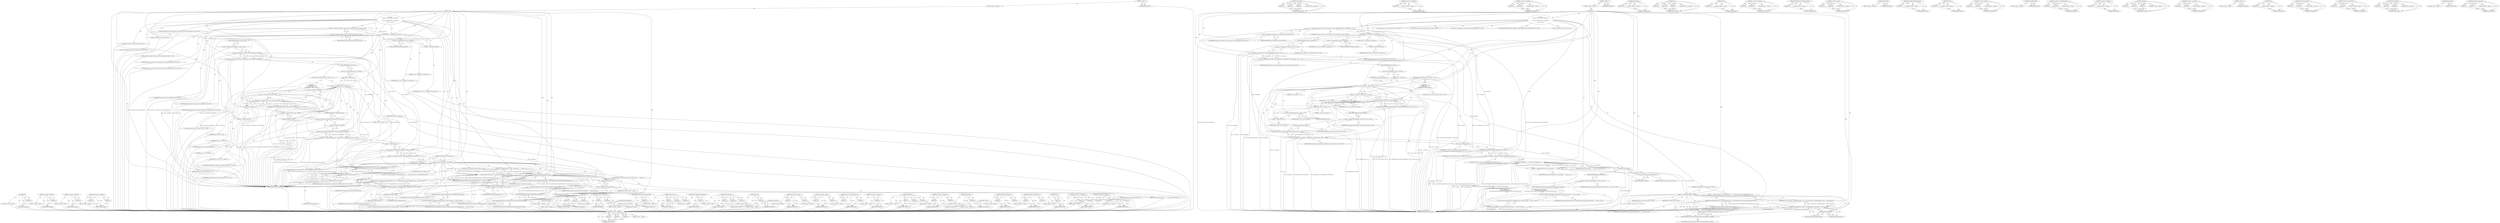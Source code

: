 digraph "ImageDetails.FromValue" {
vulnerable_222 [label=<(METHOD,&lt;operator&gt;.conditional)>];
vulnerable_223 [label=<(PARAM,p1)>];
vulnerable_224 [label=<(PARAM,p2)>];
vulnerable_225 [label=<(PARAM,p3)>];
vulnerable_226 [label=<(BLOCK,&lt;empty&gt;,&lt;empty&gt;)>];
vulnerable_227 [label=<(METHOD_RETURN,ANY)>];
vulnerable_201 [label=<(METHOD,CaptureAsync)>];
vulnerable_202 [label=<(PARAM,p1)>];
vulnerable_203 [label=<(PARAM,p2)>];
vulnerable_204 [label=<(PARAM,p3)>];
vulnerable_205 [label=<(BLOCK,&lt;empty&gt;,&lt;empty&gt;)>];
vulnerable_206 [label=<(METHOD_RETURN,ANY)>];
vulnerable_154 [label=<(METHOD,&lt;operator&gt;.addressOf)>];
vulnerable_155 [label=<(PARAM,p1)>];
vulnerable_156 [label=<(BLOCK,&lt;empty&gt;,&lt;empty&gt;)>];
vulnerable_157 [label=<(METHOD_RETURN,ANY)>];
vulnerable_176 [label=<(METHOD,&lt;operator&gt;.logicalAnd)>];
vulnerable_177 [label=<(PARAM,p1)>];
vulnerable_178 [label=<(PARAM,p2)>];
vulnerable_179 [label=<(BLOCK,&lt;empty&gt;,&lt;empty&gt;)>];
vulnerable_180 [label=<(METHOD_RETURN,ANY)>];
vulnerable_6 [label=<(METHOD,&lt;global&gt;)<SUB>1</SUB>>];
vulnerable_7 [label=<(BLOCK,&lt;empty&gt;,&lt;empty&gt;)<SUB>1</SUB>>];
vulnerable_8 [label=<(METHOD,Run)<SUB>1</SUB>>];
vulnerable_9 [label="<(BLOCK,{
  using api::extension_types::ImageDetails;

...,{
  using api::extension_types::ImageDetails;

...)<SUB>1</SUB>>"];
vulnerable_10 [label="<(LOCAL,EXTENSION_FUNCTION_VALIDATE : EXTENSION_FUNCTION_VALIDATE)<SUB>4</SUB>>"];
vulnerable_11 [label="<(LOCAL,int context_id: int)<SUB>6</SUB>>"];
vulnerable_12 [label="<(&lt;operator&gt;.assignment,context_id = extension_misc::kCurrentWindowId)<SUB>6</SUB>>"];
vulnerable_13 [label="<(IDENTIFIER,context_id,context_id = extension_misc::kCurrentWindowId)<SUB>6</SUB>>"];
vulnerable_14 [label="<(&lt;operator&gt;.fieldAccess,extension_misc::kCurrentWindowId)<SUB>6</SUB>>"];
vulnerable_15 [label="<(IDENTIFIER,extension_misc,context_id = extension_misc::kCurrentWindowId)<SUB>6</SUB>>"];
vulnerable_16 [label=<(FIELD_IDENTIFIER,kCurrentWindowId,kCurrentWindowId)<SUB>6</SUB>>];
vulnerable_17 [label=<(GetInteger,args_-&gt;GetInteger(0, &amp;context_id))<SUB>7</SUB>>];
vulnerable_18 [label=<(&lt;operator&gt;.indirectFieldAccess,args_-&gt;GetInteger)<SUB>7</SUB>>];
vulnerable_19 [label=<(IDENTIFIER,args_,args_-&gt;GetInteger(0, &amp;context_id))<SUB>7</SUB>>];
vulnerable_20 [label=<(FIELD_IDENTIFIER,GetInteger,GetInteger)<SUB>7</SUB>>];
vulnerable_21 [label=<(LITERAL,0,args_-&gt;GetInteger(0, &amp;context_id))<SUB>7</SUB>>];
vulnerable_22 [label=<(&lt;operator&gt;.addressOf,&amp;context_id)<SUB>7</SUB>>];
vulnerable_23 [label=<(IDENTIFIER,context_id,args_-&gt;GetInteger(0, &amp;context_id))<SUB>7</SUB>>];
vulnerable_24 [label="<(&lt;operator&gt;.greaterThan,std::unique_ptr&lt;ImageDetails&gt; image_details)<SUB>9</SUB>>"];
vulnerable_25 [label="<(&lt;operator&gt;.lessThan,std::unique_ptr&lt;ImageDetails)<SUB>9</SUB>>"];
vulnerable_26 [label="<(&lt;operator&gt;.fieldAccess,std::unique_ptr)<SUB>9</SUB>>"];
vulnerable_27 [label="<(IDENTIFIER,std,std::unique_ptr&lt;ImageDetails)<SUB>9</SUB>>"];
vulnerable_28 [label=<(FIELD_IDENTIFIER,unique_ptr,unique_ptr)<SUB>9</SUB>>];
vulnerable_29 [label="<(IDENTIFIER,ImageDetails,std::unique_ptr&lt;ImageDetails)<SUB>9</SUB>>"];
vulnerable_30 [label="<(IDENTIFIER,image_details,std::unique_ptr&lt;ImageDetails&gt; image_details)<SUB>9</SUB>>"];
vulnerable_31 [label=<(CONTROL_STRUCTURE,IF,if (args_-&gt;GetSize() &gt; 1))<SUB>10</SUB>>];
vulnerable_32 [label=<(&lt;operator&gt;.greaterThan,args_-&gt;GetSize() &gt; 1)<SUB>10</SUB>>];
vulnerable_33 [label=<(GetSize,args_-&gt;GetSize())<SUB>10</SUB>>];
vulnerable_34 [label=<(&lt;operator&gt;.indirectFieldAccess,args_-&gt;GetSize)<SUB>10</SUB>>];
vulnerable_35 [label=<(IDENTIFIER,args_,args_-&gt;GetSize())<SUB>10</SUB>>];
vulnerable_36 [label=<(FIELD_IDENTIFIER,GetSize,GetSize)<SUB>10</SUB>>];
vulnerable_37 [label=<(LITERAL,1,args_-&gt;GetSize() &gt; 1)<SUB>10</SUB>>];
vulnerable_38 [label="<(BLOCK,{
    base::Value* spec = NULL;
    EXTENSION_F...,{
    base::Value* spec = NULL;
    EXTENSION_F...)<SUB>10</SUB>>"];
vulnerable_39 [label="<(LOCAL,base.Value* spec: base.Value*)<SUB>11</SUB>>"];
vulnerable_40 [label=<(&lt;operator&gt;.assignment,* spec = NULL)<SUB>11</SUB>>];
vulnerable_41 [label=<(IDENTIFIER,spec,* spec = NULL)<SUB>11</SUB>>];
vulnerable_42 [label=<(IDENTIFIER,NULL,* spec = NULL)<SUB>11</SUB>>];
vulnerable_43 [label=<(EXTENSION_FUNCTION_VALIDATE,EXTENSION_FUNCTION_VALIDATE(args_-&gt;Get(1, &amp;spec...)<SUB>12</SUB>>];
vulnerable_44 [label=<(&lt;operator&gt;.logicalAnd,args_-&gt;Get(1, &amp;spec) &amp;&amp; spec)<SUB>12</SUB>>];
vulnerable_45 [label=<(Get,args_-&gt;Get(1, &amp;spec))<SUB>12</SUB>>];
vulnerable_46 [label=<(&lt;operator&gt;.indirectFieldAccess,args_-&gt;Get)<SUB>12</SUB>>];
vulnerable_47 [label=<(IDENTIFIER,args_,args_-&gt;Get(1, &amp;spec))<SUB>12</SUB>>];
vulnerable_48 [label=<(FIELD_IDENTIFIER,Get,Get)<SUB>12</SUB>>];
vulnerable_49 [label=<(LITERAL,1,args_-&gt;Get(1, &amp;spec))<SUB>12</SUB>>];
vulnerable_50 [label=<(&lt;operator&gt;.addressOf,&amp;spec)<SUB>12</SUB>>];
vulnerable_51 [label=<(IDENTIFIER,spec,args_-&gt;Get(1, &amp;spec))<SUB>12</SUB>>];
vulnerable_52 [label=<(IDENTIFIER,spec,args_-&gt;Get(1, &amp;spec) &amp;&amp; spec)<SUB>12</SUB>>];
vulnerable_53 [label="<(&lt;operator&gt;.assignment,image_details = ImageDetails::FromValue(*spec))<SUB>13</SUB>>"];
vulnerable_54 [label="<(IDENTIFIER,image_details,image_details = ImageDetails::FromValue(*spec))<SUB>13</SUB>>"];
vulnerable_55 [label="<(ImageDetails.FromValue,ImageDetails::FromValue(*spec))<SUB>13</SUB>>"];
vulnerable_56 [label="<(&lt;operator&gt;.fieldAccess,ImageDetails::FromValue)<SUB>13</SUB>>"];
vulnerable_57 [label="<(IDENTIFIER,ImageDetails,ImageDetails::FromValue(*spec))<SUB>13</SUB>>"];
vulnerable_58 [label=<(FIELD_IDENTIFIER,FromValue,FromValue)<SUB>13</SUB>>];
vulnerable_59 [label=<(&lt;operator&gt;.indirection,*spec)<SUB>13</SUB>>];
vulnerable_60 [label="<(IDENTIFIER,spec,ImageDetails::FromValue(*spec))<SUB>13</SUB>>"];
vulnerable_61 [label="<(LOCAL,std.string error: std.string)<SUB>16</SUB>>"];
vulnerable_62 [label="<(LOCAL,WebContents* contents: WebContents*)<SUB>17</SUB>>"];
vulnerable_63 [label=<(&lt;operator&gt;.assignment,* contents = GetWebContentsForID(context_id, &amp;e...)<SUB>17</SUB>>];
vulnerable_64 [label=<(IDENTIFIER,contents,* contents = GetWebContentsForID(context_id, &amp;e...)<SUB>17</SUB>>];
vulnerable_65 [label=<(GetWebContentsForID,GetWebContentsForID(context_id, &amp;error))<SUB>17</SUB>>];
vulnerable_66 [label=<(IDENTIFIER,context_id,GetWebContentsForID(context_id, &amp;error))<SUB>17</SUB>>];
vulnerable_67 [label=<(&lt;operator&gt;.addressOf,&amp;error)<SUB>17</SUB>>];
vulnerable_68 [label=<(IDENTIFIER,error,GetWebContentsForID(context_id, &amp;error))<SUB>17</SUB>>];
vulnerable_69 [label="<(LOCAL,const CaptureResult capture_result: CaptureResult)<SUB>19</SUB>>"];
vulnerable_70 [label=<(&lt;operator&gt;.assignment,capture_result = CaptureAsync(
       contents,...)<SUB>19</SUB>>];
vulnerable_71 [label=<(IDENTIFIER,capture_result,capture_result = CaptureAsync(
       contents,...)<SUB>19</SUB>>];
vulnerable_72 [label=<(CaptureAsync,CaptureAsync(
       contents, image_details.ge...)<SUB>19</SUB>>];
vulnerable_73 [label=<(IDENTIFIER,contents,CaptureAsync(
       contents, image_details.ge...)<SUB>20</SUB>>];
vulnerable_74 [label=<(get,image_details.get())<SUB>20</SUB>>];
vulnerable_75 [label=<(&lt;operator&gt;.fieldAccess,image_details.get)<SUB>20</SUB>>];
vulnerable_76 [label=<(IDENTIFIER,image_details,image_details.get())<SUB>20</SUB>>];
vulnerable_77 [label=<(FIELD_IDENTIFIER,get,get)<SUB>20</SUB>>];
vulnerable_78 [label="<(base.BindOnce,base::BindOnce(&amp;TabsCaptureVisibleTabFunction::...)<SUB>21</SUB>>"];
vulnerable_79 [label="<(&lt;operator&gt;.fieldAccess,base::BindOnce)<SUB>21</SUB>>"];
vulnerable_80 [label="<(IDENTIFIER,base,base::BindOnce(&amp;TabsCaptureVisibleTabFunction::...)<SUB>21</SUB>>"];
vulnerable_81 [label=<(FIELD_IDENTIFIER,BindOnce,BindOnce)<SUB>21</SUB>>];
vulnerable_82 [label="<(&lt;operator&gt;.addressOf,&amp;TabsCaptureVisibleTabFunction::CopyFromSurface...)<SUB>21</SUB>>"];
vulnerable_83 [label="<(&lt;operator&gt;.fieldAccess,TabsCaptureVisibleTabFunction::CopyFromSurfaceC...)<SUB>21</SUB>>"];
vulnerable_84 [label="<(IDENTIFIER,TabsCaptureVisibleTabFunction,base::BindOnce(&amp;TabsCaptureVisibleTabFunction::...)<SUB>21</SUB>>"];
vulnerable_85 [label=<(FIELD_IDENTIFIER,CopyFromSurfaceComplete,CopyFromSurfaceComplete)<SUB>21</SUB>>];
vulnerable_86 [label="<(LITERAL,this,base::BindOnce(&amp;TabsCaptureVisibleTabFunction::...)<SUB>22</SUB>>"];
vulnerable_87 [label=<(CONTROL_STRUCTURE,IF,if (capture_result == OK))<SUB>23</SUB>>];
vulnerable_88 [label=<(&lt;operator&gt;.equals,capture_result == OK)<SUB>23</SUB>>];
vulnerable_89 [label=<(IDENTIFIER,capture_result,capture_result == OK)<SUB>23</SUB>>];
vulnerable_90 [label=<(IDENTIFIER,OK,capture_result == OK)<SUB>23</SUB>>];
vulnerable_91 [label=<(BLOCK,{
    return did_respond() ? AlreadyResponded()...,{
    return did_respond() ? AlreadyResponded()...)<SUB>23</SUB>>];
vulnerable_92 [label="<(RETURN,return did_respond() ? AlreadyResponded() : Res...,return did_respond() ? AlreadyResponded() : Res...)<SUB>24</SUB>>"];
vulnerable_93 [label="<(&lt;operator&gt;.conditional,did_respond() ? AlreadyResponded() : RespondLat...)<SUB>24</SUB>>"];
vulnerable_94 [label=<(did_respond,did_respond())<SUB>24</SUB>>];
vulnerable_95 [label=<(AlreadyResponded,AlreadyResponded())<SUB>24</SUB>>];
vulnerable_96 [label=<(RespondLater,RespondLater())<SUB>24</SUB>>];
vulnerable_97 [label=<(RETURN,return RespondNow(Error(CaptureResultToErrorMes...,return RespondNow(Error(CaptureResultToErrorMes...)<SUB>27</SUB>>];
vulnerable_98 [label=<(RespondNow,RespondNow(Error(CaptureResultToErrorMessage(ca...)<SUB>27</SUB>>];
vulnerable_99 [label=<(Error,Error(CaptureResultToErrorMessage(capture_result)))<SUB>27</SUB>>];
vulnerable_100 [label=<(CaptureResultToErrorMessage,CaptureResultToErrorMessage(capture_result))<SUB>27</SUB>>];
vulnerable_101 [label=<(IDENTIFIER,capture_result,CaptureResultToErrorMessage(capture_result))<SUB>27</SUB>>];
vulnerable_102 [label=<(METHOD_RETURN,ResponseAction)<SUB>1</SUB>>];
vulnerable_104 [label=<(METHOD_RETURN,ANY)<SUB>1</SUB>>];
vulnerable_237 [label=<(METHOD,RespondNow)>];
vulnerable_238 [label=<(PARAM,p1)>];
vulnerable_239 [label=<(BLOCK,&lt;empty&gt;,&lt;empty&gt;)>];
vulnerable_240 [label=<(METHOD_RETURN,ANY)>];
vulnerable_181 [label=<(METHOD,Get)>];
vulnerable_182 [label=<(PARAM,p1)>];
vulnerable_183 [label=<(PARAM,p2)>];
vulnerable_184 [label=<(PARAM,p3)>];
vulnerable_185 [label=<(BLOCK,&lt;empty&gt;,&lt;empty&gt;)>];
vulnerable_186 [label=<(METHOD_RETURN,ANY)>];
vulnerable_241 [label=<(METHOD,Error)>];
vulnerable_242 [label=<(PARAM,p1)>];
vulnerable_243 [label=<(BLOCK,&lt;empty&gt;,&lt;empty&gt;)>];
vulnerable_244 [label=<(METHOD_RETURN,ANY)>];
vulnerable_138 [label=<(METHOD,&lt;operator&gt;.fieldAccess)>];
vulnerable_139 [label=<(PARAM,p1)>];
vulnerable_140 [label=<(PARAM,p2)>];
vulnerable_141 [label=<(BLOCK,&lt;empty&gt;,&lt;empty&gt;)>];
vulnerable_142 [label=<(METHOD_RETURN,ANY)>];
vulnerable_172 [label=<(METHOD,EXTENSION_FUNCTION_VALIDATE)>];
vulnerable_173 [label=<(PARAM,p1)>];
vulnerable_174 [label=<(BLOCK,&lt;empty&gt;,&lt;empty&gt;)>];
vulnerable_175 [label=<(METHOD_RETURN,ANY)>];
vulnerable_217 [label=<(METHOD,&lt;operator&gt;.equals)>];
vulnerable_218 [label=<(PARAM,p1)>];
vulnerable_219 [label=<(PARAM,p2)>];
vulnerable_220 [label=<(BLOCK,&lt;empty&gt;,&lt;empty&gt;)>];
vulnerable_221 [label=<(METHOD_RETURN,ANY)>];
vulnerable_228 [label=<(METHOD,did_respond)>];
vulnerable_229 [label=<(BLOCK,&lt;empty&gt;,&lt;empty&gt;)>];
vulnerable_230 [label=<(METHOD_RETURN,ANY)>];
vulnerable_245 [label=<(METHOD,CaptureResultToErrorMessage)>];
vulnerable_246 [label=<(PARAM,p1)>];
vulnerable_247 [label=<(BLOCK,&lt;empty&gt;,&lt;empty&gt;)>];
vulnerable_248 [label=<(METHOD_RETURN,ANY)>];
vulnerable_168 [label=<(METHOD,GetSize)>];
vulnerable_169 [label=<(PARAM,p1)>];
vulnerable_170 [label=<(BLOCK,&lt;empty&gt;,&lt;empty&gt;)>];
vulnerable_171 [label=<(METHOD_RETURN,ANY)>];
vulnerable_163 [label=<(METHOD,&lt;operator&gt;.lessThan)>];
vulnerable_164 [label=<(PARAM,p1)>];
vulnerable_165 [label=<(PARAM,p2)>];
vulnerable_166 [label=<(BLOCK,&lt;empty&gt;,&lt;empty&gt;)>];
vulnerable_167 [label=<(METHOD_RETURN,ANY)>];
vulnerable_231 [label=<(METHOD,AlreadyResponded)>];
vulnerable_232 [label=<(BLOCK,&lt;empty&gt;,&lt;empty&gt;)>];
vulnerable_233 [label=<(METHOD_RETURN,ANY)>];
vulnerable_149 [label=<(METHOD,&lt;operator&gt;.indirectFieldAccess)>];
vulnerable_150 [label=<(PARAM,p1)>];
vulnerable_151 [label=<(PARAM,p2)>];
vulnerable_152 [label=<(BLOCK,&lt;empty&gt;,&lt;empty&gt;)>];
vulnerable_153 [label=<(METHOD_RETURN,ANY)>];
vulnerable_192 [label=<(METHOD,&lt;operator&gt;.indirection)>];
vulnerable_193 [label=<(PARAM,p1)>];
vulnerable_194 [label=<(BLOCK,&lt;empty&gt;,&lt;empty&gt;)>];
vulnerable_195 [label=<(METHOD_RETURN,ANY)>];
vulnerable_143 [label=<(METHOD,GetInteger)>];
vulnerable_144 [label=<(PARAM,p1)>];
vulnerable_145 [label=<(PARAM,p2)>];
vulnerable_146 [label=<(PARAM,p3)>];
vulnerable_147 [label=<(BLOCK,&lt;empty&gt;,&lt;empty&gt;)>];
vulnerable_148 [label=<(METHOD_RETURN,ANY)>];
vulnerable_133 [label=<(METHOD,&lt;operator&gt;.assignment)>];
vulnerable_134 [label=<(PARAM,p1)>];
vulnerable_135 [label=<(PARAM,p2)>];
vulnerable_136 [label=<(BLOCK,&lt;empty&gt;,&lt;empty&gt;)>];
vulnerable_137 [label=<(METHOD_RETURN,ANY)>];
vulnerable_127 [label=<(METHOD,&lt;global&gt;)<SUB>1</SUB>>];
vulnerable_128 [label=<(BLOCK,&lt;empty&gt;,&lt;empty&gt;)>];
vulnerable_129 [label=<(METHOD_RETURN,ANY)>];
vulnerable_207 [label=<(METHOD,get)>];
vulnerable_208 [label=<(PARAM,p1)>];
vulnerable_209 [label=<(BLOCK,&lt;empty&gt;,&lt;empty&gt;)>];
vulnerable_210 [label=<(METHOD_RETURN,ANY)>];
vulnerable_196 [label=<(METHOD,GetWebContentsForID)>];
vulnerable_197 [label=<(PARAM,p1)>];
vulnerable_198 [label=<(PARAM,p2)>];
vulnerable_199 [label=<(BLOCK,&lt;empty&gt;,&lt;empty&gt;)>];
vulnerable_200 [label=<(METHOD_RETURN,ANY)>];
vulnerable_158 [label=<(METHOD,&lt;operator&gt;.greaterThan)>];
vulnerable_159 [label=<(PARAM,p1)>];
vulnerable_160 [label=<(PARAM,p2)>];
vulnerable_161 [label=<(BLOCK,&lt;empty&gt;,&lt;empty&gt;)>];
vulnerable_162 [label=<(METHOD_RETURN,ANY)>];
vulnerable_211 [label=<(METHOD,base.BindOnce)>];
vulnerable_212 [label=<(PARAM,p1)>];
vulnerable_213 [label=<(PARAM,p2)>];
vulnerable_214 [label=<(PARAM,p3)>];
vulnerable_215 [label=<(BLOCK,&lt;empty&gt;,&lt;empty&gt;)>];
vulnerable_216 [label=<(METHOD_RETURN,ANY)>];
vulnerable_234 [label=<(METHOD,RespondLater)>];
vulnerable_235 [label=<(BLOCK,&lt;empty&gt;,&lt;empty&gt;)>];
vulnerable_236 [label=<(METHOD_RETURN,ANY)>];
vulnerable_187 [label=<(METHOD,ImageDetails.FromValue)>];
vulnerable_188 [label=<(PARAM,p1)>];
vulnerable_189 [label=<(PARAM,p2)>];
vulnerable_190 [label=<(BLOCK,&lt;empty&gt;,&lt;empty&gt;)>];
vulnerable_191 [label=<(METHOD_RETURN,ANY)>];
fixed_227 [label=<(METHOD,get)>];
fixed_228 [label=<(PARAM,p1)>];
fixed_229 [label=<(BLOCK,&lt;empty&gt;,&lt;empty&gt;)>];
fixed_230 [label=<(METHOD_RETURN,ANY)>];
fixed_209 [label=<(METHOD,&lt;operator&gt;.logicalNot)>];
fixed_210 [label=<(PARAM,p1)>];
fixed_211 [label=<(BLOCK,&lt;empty&gt;,&lt;empty&gt;)>];
fixed_212 [label=<(METHOD_RETURN,ANY)>];
fixed_162 [label=<(METHOD,&lt;operator&gt;.addressOf)>];
fixed_163 [label=<(PARAM,p1)>];
fixed_164 [label=<(BLOCK,&lt;empty&gt;,&lt;empty&gt;)>];
fixed_165 [label=<(METHOD_RETURN,ANY)>];
fixed_184 [label=<(METHOD,&lt;operator&gt;.logicalAnd)>];
fixed_185 [label=<(PARAM,p1)>];
fixed_186 [label=<(PARAM,p2)>];
fixed_187 [label=<(BLOCK,&lt;empty&gt;,&lt;empty&gt;)>];
fixed_188 [label=<(METHOD_RETURN,ANY)>];
fixed_6 [label=<(METHOD,&lt;global&gt;)<SUB>1</SUB>>];
fixed_7 [label=<(BLOCK,&lt;empty&gt;,&lt;empty&gt;)<SUB>1</SUB>>];
fixed_8 [label=<(METHOD,Run)<SUB>1</SUB>>];
fixed_9 [label="<(BLOCK,{
  using api::extension_types::ImageDetails;

...,{
  using api::extension_types::ImageDetails;

...)<SUB>1</SUB>>"];
fixed_10 [label="<(LOCAL,EXTENSION_FUNCTION_VALIDATE : EXTENSION_FUNCTION_VALIDATE)<SUB>4</SUB>>"];
fixed_11 [label="<(LOCAL,int context_id: int)<SUB>6</SUB>>"];
fixed_12 [label="<(&lt;operator&gt;.assignment,context_id = extension_misc::kCurrentWindowId)<SUB>6</SUB>>"];
fixed_13 [label="<(IDENTIFIER,context_id,context_id = extension_misc::kCurrentWindowId)<SUB>6</SUB>>"];
fixed_14 [label="<(&lt;operator&gt;.fieldAccess,extension_misc::kCurrentWindowId)<SUB>6</SUB>>"];
fixed_15 [label="<(IDENTIFIER,extension_misc,context_id = extension_misc::kCurrentWindowId)<SUB>6</SUB>>"];
fixed_16 [label=<(FIELD_IDENTIFIER,kCurrentWindowId,kCurrentWindowId)<SUB>6</SUB>>];
fixed_17 [label=<(GetInteger,args_-&gt;GetInteger(0, &amp;context_id))<SUB>7</SUB>>];
fixed_18 [label=<(&lt;operator&gt;.indirectFieldAccess,args_-&gt;GetInteger)<SUB>7</SUB>>];
fixed_19 [label=<(IDENTIFIER,args_,args_-&gt;GetInteger(0, &amp;context_id))<SUB>7</SUB>>];
fixed_20 [label=<(FIELD_IDENTIFIER,GetInteger,GetInteger)<SUB>7</SUB>>];
fixed_21 [label=<(LITERAL,0,args_-&gt;GetInteger(0, &amp;context_id))<SUB>7</SUB>>];
fixed_22 [label=<(&lt;operator&gt;.addressOf,&amp;context_id)<SUB>7</SUB>>];
fixed_23 [label=<(IDENTIFIER,context_id,args_-&gt;GetInteger(0, &amp;context_id))<SUB>7</SUB>>];
fixed_24 [label="<(&lt;operator&gt;.greaterThan,std::unique_ptr&lt;ImageDetails&gt; image_details)<SUB>9</SUB>>"];
fixed_25 [label="<(&lt;operator&gt;.lessThan,std::unique_ptr&lt;ImageDetails)<SUB>9</SUB>>"];
fixed_26 [label="<(&lt;operator&gt;.fieldAccess,std::unique_ptr)<SUB>9</SUB>>"];
fixed_27 [label="<(IDENTIFIER,std,std::unique_ptr&lt;ImageDetails)<SUB>9</SUB>>"];
fixed_28 [label=<(FIELD_IDENTIFIER,unique_ptr,unique_ptr)<SUB>9</SUB>>];
fixed_29 [label="<(IDENTIFIER,ImageDetails,std::unique_ptr&lt;ImageDetails)<SUB>9</SUB>>"];
fixed_30 [label="<(IDENTIFIER,image_details,std::unique_ptr&lt;ImageDetails&gt; image_details)<SUB>9</SUB>>"];
fixed_31 [label=<(CONTROL_STRUCTURE,IF,if (args_-&gt;GetSize() &gt; 1))<SUB>10</SUB>>];
fixed_32 [label=<(&lt;operator&gt;.greaterThan,args_-&gt;GetSize() &gt; 1)<SUB>10</SUB>>];
fixed_33 [label=<(GetSize,args_-&gt;GetSize())<SUB>10</SUB>>];
fixed_34 [label=<(&lt;operator&gt;.indirectFieldAccess,args_-&gt;GetSize)<SUB>10</SUB>>];
fixed_35 [label=<(IDENTIFIER,args_,args_-&gt;GetSize())<SUB>10</SUB>>];
fixed_36 [label=<(FIELD_IDENTIFIER,GetSize,GetSize)<SUB>10</SUB>>];
fixed_37 [label=<(LITERAL,1,args_-&gt;GetSize() &gt; 1)<SUB>10</SUB>>];
fixed_38 [label="<(BLOCK,{
    base::Value* spec = NULL;
    EXTENSION_F...,{
    base::Value* spec = NULL;
    EXTENSION_F...)<SUB>10</SUB>>"];
fixed_39 [label="<(LOCAL,base.Value* spec: base.Value*)<SUB>11</SUB>>"];
fixed_40 [label=<(&lt;operator&gt;.assignment,* spec = NULL)<SUB>11</SUB>>];
fixed_41 [label=<(IDENTIFIER,spec,* spec = NULL)<SUB>11</SUB>>];
fixed_42 [label=<(IDENTIFIER,NULL,* spec = NULL)<SUB>11</SUB>>];
fixed_43 [label=<(EXTENSION_FUNCTION_VALIDATE,EXTENSION_FUNCTION_VALIDATE(args_-&gt;Get(1, &amp;spec...)<SUB>12</SUB>>];
fixed_44 [label=<(&lt;operator&gt;.logicalAnd,args_-&gt;Get(1, &amp;spec) &amp;&amp; spec)<SUB>12</SUB>>];
fixed_45 [label=<(Get,args_-&gt;Get(1, &amp;spec))<SUB>12</SUB>>];
fixed_46 [label=<(&lt;operator&gt;.indirectFieldAccess,args_-&gt;Get)<SUB>12</SUB>>];
fixed_47 [label=<(IDENTIFIER,args_,args_-&gt;Get(1, &amp;spec))<SUB>12</SUB>>];
fixed_48 [label=<(FIELD_IDENTIFIER,Get,Get)<SUB>12</SUB>>];
fixed_49 [label=<(LITERAL,1,args_-&gt;Get(1, &amp;spec))<SUB>12</SUB>>];
fixed_50 [label=<(&lt;operator&gt;.addressOf,&amp;spec)<SUB>12</SUB>>];
fixed_51 [label=<(IDENTIFIER,spec,args_-&gt;Get(1, &amp;spec))<SUB>12</SUB>>];
fixed_52 [label=<(IDENTIFIER,spec,args_-&gt;Get(1, &amp;spec) &amp;&amp; spec)<SUB>12</SUB>>];
fixed_53 [label="<(&lt;operator&gt;.assignment,image_details = ImageDetails::FromValue(*spec))<SUB>13</SUB>>"];
fixed_54 [label="<(IDENTIFIER,image_details,image_details = ImageDetails::FromValue(*spec))<SUB>13</SUB>>"];
fixed_55 [label="<(ImageDetails.FromValue,ImageDetails::FromValue(*spec))<SUB>13</SUB>>"];
fixed_56 [label="<(&lt;operator&gt;.fieldAccess,ImageDetails::FromValue)<SUB>13</SUB>>"];
fixed_57 [label="<(IDENTIFIER,ImageDetails,ImageDetails::FromValue(*spec))<SUB>13</SUB>>"];
fixed_58 [label=<(FIELD_IDENTIFIER,FromValue,FromValue)<SUB>13</SUB>>];
fixed_59 [label=<(&lt;operator&gt;.indirection,*spec)<SUB>13</SUB>>];
fixed_60 [label="<(IDENTIFIER,spec,ImageDetails::FromValue(*spec))<SUB>13</SUB>>"];
fixed_61 [label="<(LOCAL,std.string error: std.string)<SUB>16</SUB>>"];
fixed_62 [label="<(LOCAL,WebContents* contents: WebContents*)<SUB>17</SUB>>"];
fixed_63 [label=<(&lt;operator&gt;.assignment,* contents = GetWebContentsForID(context_id, &amp;e...)<SUB>17</SUB>>];
fixed_64 [label=<(IDENTIFIER,contents,* contents = GetWebContentsForID(context_id, &amp;e...)<SUB>17</SUB>>];
fixed_65 [label=<(GetWebContentsForID,GetWebContentsForID(context_id, &amp;error))<SUB>17</SUB>>];
fixed_66 [label=<(IDENTIFIER,context_id,GetWebContentsForID(context_id, &amp;error))<SUB>17</SUB>>];
fixed_67 [label=<(&lt;operator&gt;.addressOf,&amp;error)<SUB>17</SUB>>];
fixed_68 [label=<(IDENTIFIER,error,GetWebContentsForID(context_id, &amp;error))<SUB>17</SUB>>];
fixed_69 [label=<(CONTROL_STRUCTURE,IF,if (!contents))<SUB>18</SUB>>];
fixed_70 [label=<(&lt;operator&gt;.logicalNot,!contents)<SUB>18</SUB>>];
fixed_71 [label=<(IDENTIFIER,contents,!contents)<SUB>18</SUB>>];
fixed_72 [label=<(BLOCK,&lt;empty&gt;,&lt;empty&gt;)<SUB>19</SUB>>];
fixed_73 [label=<(RETURN,return RespondNow(Error(error));,return RespondNow(Error(error));)<SUB>19</SUB>>];
fixed_74 [label=<(RespondNow,RespondNow(Error(error)))<SUB>19</SUB>>];
fixed_75 [label=<(Error,Error(error))<SUB>19</SUB>>];
fixed_76 [label=<(IDENTIFIER,error,Error(error))<SUB>19</SUB>>];
fixed_77 [label="<(LOCAL,const CaptureResult capture_result: CaptureResult)<SUB>21</SUB>>"];
fixed_78 [label=<(&lt;operator&gt;.assignment,capture_result = CaptureAsync(
       contents,...)<SUB>21</SUB>>];
fixed_79 [label=<(IDENTIFIER,capture_result,capture_result = CaptureAsync(
       contents,...)<SUB>21</SUB>>];
fixed_80 [label=<(CaptureAsync,CaptureAsync(
       contents, image_details.ge...)<SUB>21</SUB>>];
fixed_81 [label=<(IDENTIFIER,contents,CaptureAsync(
       contents, image_details.ge...)<SUB>22</SUB>>];
fixed_82 [label=<(get,image_details.get())<SUB>22</SUB>>];
fixed_83 [label=<(&lt;operator&gt;.fieldAccess,image_details.get)<SUB>22</SUB>>];
fixed_84 [label=<(IDENTIFIER,image_details,image_details.get())<SUB>22</SUB>>];
fixed_85 [label=<(FIELD_IDENTIFIER,get,get)<SUB>22</SUB>>];
fixed_86 [label="<(base.BindOnce,base::BindOnce(&amp;TabsCaptureVisibleTabFunction::...)<SUB>23</SUB>>"];
fixed_87 [label="<(&lt;operator&gt;.fieldAccess,base::BindOnce)<SUB>23</SUB>>"];
fixed_88 [label="<(IDENTIFIER,base,base::BindOnce(&amp;TabsCaptureVisibleTabFunction::...)<SUB>23</SUB>>"];
fixed_89 [label=<(FIELD_IDENTIFIER,BindOnce,BindOnce)<SUB>23</SUB>>];
fixed_90 [label="<(&lt;operator&gt;.addressOf,&amp;TabsCaptureVisibleTabFunction::CopyFromSurface...)<SUB>23</SUB>>"];
fixed_91 [label="<(&lt;operator&gt;.fieldAccess,TabsCaptureVisibleTabFunction::CopyFromSurfaceC...)<SUB>23</SUB>>"];
fixed_92 [label="<(IDENTIFIER,TabsCaptureVisibleTabFunction,base::BindOnce(&amp;TabsCaptureVisibleTabFunction::...)<SUB>23</SUB>>"];
fixed_93 [label=<(FIELD_IDENTIFIER,CopyFromSurfaceComplete,CopyFromSurfaceComplete)<SUB>23</SUB>>];
fixed_94 [label="<(LITERAL,this,base::BindOnce(&amp;TabsCaptureVisibleTabFunction::...)<SUB>24</SUB>>"];
fixed_95 [label=<(CONTROL_STRUCTURE,IF,if (capture_result == OK))<SUB>25</SUB>>];
fixed_96 [label=<(&lt;operator&gt;.equals,capture_result == OK)<SUB>25</SUB>>];
fixed_97 [label=<(IDENTIFIER,capture_result,capture_result == OK)<SUB>25</SUB>>];
fixed_98 [label=<(IDENTIFIER,OK,capture_result == OK)<SUB>25</SUB>>];
fixed_99 [label=<(BLOCK,{
    return did_respond() ? AlreadyResponded()...,{
    return did_respond() ? AlreadyResponded()...)<SUB>25</SUB>>];
fixed_100 [label="<(RETURN,return did_respond() ? AlreadyResponded() : Res...,return did_respond() ? AlreadyResponded() : Res...)<SUB>26</SUB>>"];
fixed_101 [label="<(&lt;operator&gt;.conditional,did_respond() ? AlreadyResponded() : RespondLat...)<SUB>26</SUB>>"];
fixed_102 [label=<(did_respond,did_respond())<SUB>26</SUB>>];
fixed_103 [label=<(AlreadyResponded,AlreadyResponded())<SUB>26</SUB>>];
fixed_104 [label=<(RespondLater,RespondLater())<SUB>26</SUB>>];
fixed_105 [label=<(RETURN,return RespondNow(Error(CaptureResultToErrorMes...,return RespondNow(Error(CaptureResultToErrorMes...)<SUB>29</SUB>>];
fixed_106 [label=<(RespondNow,RespondNow(Error(CaptureResultToErrorMessage(ca...)<SUB>29</SUB>>];
fixed_107 [label=<(Error,Error(CaptureResultToErrorMessage(capture_result)))<SUB>29</SUB>>];
fixed_108 [label=<(CaptureResultToErrorMessage,CaptureResultToErrorMessage(capture_result))<SUB>29</SUB>>];
fixed_109 [label=<(IDENTIFIER,capture_result,CaptureResultToErrorMessage(capture_result))<SUB>29</SUB>>];
fixed_110 [label=<(METHOD_RETURN,ResponseAction)<SUB>1</SUB>>];
fixed_112 [label=<(METHOD_RETURN,ANY)<SUB>1</SUB>>];
fixed_248 [label=<(METHOD,did_respond)>];
fixed_249 [label=<(BLOCK,&lt;empty&gt;,&lt;empty&gt;)>];
fixed_250 [label=<(METHOD_RETURN,ANY)>];
fixed_189 [label=<(METHOD,Get)>];
fixed_190 [label=<(PARAM,p1)>];
fixed_191 [label=<(PARAM,p2)>];
fixed_192 [label=<(PARAM,p3)>];
fixed_193 [label=<(BLOCK,&lt;empty&gt;,&lt;empty&gt;)>];
fixed_194 [label=<(METHOD_RETURN,ANY)>];
fixed_251 [label=<(METHOD,AlreadyResponded)>];
fixed_252 [label=<(BLOCK,&lt;empty&gt;,&lt;empty&gt;)>];
fixed_253 [label=<(METHOD_RETURN,ANY)>];
fixed_146 [label=<(METHOD,&lt;operator&gt;.fieldAccess)>];
fixed_147 [label=<(PARAM,p1)>];
fixed_148 [label=<(PARAM,p2)>];
fixed_149 [label=<(BLOCK,&lt;empty&gt;,&lt;empty&gt;)>];
fixed_150 [label=<(METHOD_RETURN,ANY)>];
fixed_180 [label=<(METHOD,EXTENSION_FUNCTION_VALIDATE)>];
fixed_181 [label=<(PARAM,p1)>];
fixed_182 [label=<(BLOCK,&lt;empty&gt;,&lt;empty&gt;)>];
fixed_183 [label=<(METHOD_RETURN,ANY)>];
fixed_221 [label=<(METHOD,CaptureAsync)>];
fixed_222 [label=<(PARAM,p1)>];
fixed_223 [label=<(PARAM,p2)>];
fixed_224 [label=<(PARAM,p3)>];
fixed_225 [label=<(BLOCK,&lt;empty&gt;,&lt;empty&gt;)>];
fixed_226 [label=<(METHOD_RETURN,ANY)>];
fixed_257 [label=<(METHOD,CaptureResultToErrorMessage)>];
fixed_258 [label=<(PARAM,p1)>];
fixed_259 [label=<(BLOCK,&lt;empty&gt;,&lt;empty&gt;)>];
fixed_260 [label=<(METHOD_RETURN,ANY)>];
fixed_231 [label=<(METHOD,base.BindOnce)>];
fixed_232 [label=<(PARAM,p1)>];
fixed_233 [label=<(PARAM,p2)>];
fixed_234 [label=<(PARAM,p3)>];
fixed_235 [label=<(BLOCK,&lt;empty&gt;,&lt;empty&gt;)>];
fixed_236 [label=<(METHOD_RETURN,ANY)>];
fixed_254 [label=<(METHOD,RespondLater)>];
fixed_255 [label=<(BLOCK,&lt;empty&gt;,&lt;empty&gt;)>];
fixed_256 [label=<(METHOD_RETURN,ANY)>];
fixed_176 [label=<(METHOD,GetSize)>];
fixed_177 [label=<(PARAM,p1)>];
fixed_178 [label=<(BLOCK,&lt;empty&gt;,&lt;empty&gt;)>];
fixed_179 [label=<(METHOD_RETURN,ANY)>];
fixed_171 [label=<(METHOD,&lt;operator&gt;.lessThan)>];
fixed_172 [label=<(PARAM,p1)>];
fixed_173 [label=<(PARAM,p2)>];
fixed_174 [label=<(BLOCK,&lt;empty&gt;,&lt;empty&gt;)>];
fixed_175 [label=<(METHOD_RETURN,ANY)>];
fixed_237 [label=<(METHOD,&lt;operator&gt;.equals)>];
fixed_238 [label=<(PARAM,p1)>];
fixed_239 [label=<(PARAM,p2)>];
fixed_240 [label=<(BLOCK,&lt;empty&gt;,&lt;empty&gt;)>];
fixed_241 [label=<(METHOD_RETURN,ANY)>];
fixed_157 [label=<(METHOD,&lt;operator&gt;.indirectFieldAccess)>];
fixed_158 [label=<(PARAM,p1)>];
fixed_159 [label=<(PARAM,p2)>];
fixed_160 [label=<(BLOCK,&lt;empty&gt;,&lt;empty&gt;)>];
fixed_161 [label=<(METHOD_RETURN,ANY)>];
fixed_200 [label=<(METHOD,&lt;operator&gt;.indirection)>];
fixed_201 [label=<(PARAM,p1)>];
fixed_202 [label=<(BLOCK,&lt;empty&gt;,&lt;empty&gt;)>];
fixed_203 [label=<(METHOD_RETURN,ANY)>];
fixed_151 [label=<(METHOD,GetInteger)>];
fixed_152 [label=<(PARAM,p1)>];
fixed_153 [label=<(PARAM,p2)>];
fixed_154 [label=<(PARAM,p3)>];
fixed_155 [label=<(BLOCK,&lt;empty&gt;,&lt;empty&gt;)>];
fixed_156 [label=<(METHOD_RETURN,ANY)>];
fixed_141 [label=<(METHOD,&lt;operator&gt;.assignment)>];
fixed_142 [label=<(PARAM,p1)>];
fixed_143 [label=<(PARAM,p2)>];
fixed_144 [label=<(BLOCK,&lt;empty&gt;,&lt;empty&gt;)>];
fixed_145 [label=<(METHOD_RETURN,ANY)>];
fixed_135 [label=<(METHOD,&lt;global&gt;)<SUB>1</SUB>>];
fixed_136 [label=<(BLOCK,&lt;empty&gt;,&lt;empty&gt;)>];
fixed_137 [label=<(METHOD_RETURN,ANY)>];
fixed_213 [label=<(METHOD,RespondNow)>];
fixed_214 [label=<(PARAM,p1)>];
fixed_215 [label=<(BLOCK,&lt;empty&gt;,&lt;empty&gt;)>];
fixed_216 [label=<(METHOD_RETURN,ANY)>];
fixed_204 [label=<(METHOD,GetWebContentsForID)>];
fixed_205 [label=<(PARAM,p1)>];
fixed_206 [label=<(PARAM,p2)>];
fixed_207 [label=<(BLOCK,&lt;empty&gt;,&lt;empty&gt;)>];
fixed_208 [label=<(METHOD_RETURN,ANY)>];
fixed_166 [label=<(METHOD,&lt;operator&gt;.greaterThan)>];
fixed_167 [label=<(PARAM,p1)>];
fixed_168 [label=<(PARAM,p2)>];
fixed_169 [label=<(BLOCK,&lt;empty&gt;,&lt;empty&gt;)>];
fixed_170 [label=<(METHOD_RETURN,ANY)>];
fixed_217 [label=<(METHOD,Error)>];
fixed_218 [label=<(PARAM,p1)>];
fixed_219 [label=<(BLOCK,&lt;empty&gt;,&lt;empty&gt;)>];
fixed_220 [label=<(METHOD_RETURN,ANY)>];
fixed_242 [label=<(METHOD,&lt;operator&gt;.conditional)>];
fixed_243 [label=<(PARAM,p1)>];
fixed_244 [label=<(PARAM,p2)>];
fixed_245 [label=<(PARAM,p3)>];
fixed_246 [label=<(BLOCK,&lt;empty&gt;,&lt;empty&gt;)>];
fixed_247 [label=<(METHOD_RETURN,ANY)>];
fixed_195 [label=<(METHOD,ImageDetails.FromValue)>];
fixed_196 [label=<(PARAM,p1)>];
fixed_197 [label=<(PARAM,p2)>];
fixed_198 [label=<(BLOCK,&lt;empty&gt;,&lt;empty&gt;)>];
fixed_199 [label=<(METHOD_RETURN,ANY)>];
vulnerable_222 -> vulnerable_223  [key=0, label="AST: "];
vulnerable_222 -> vulnerable_223  [key=1, label="DDG: "];
vulnerable_222 -> vulnerable_226  [key=0, label="AST: "];
vulnerable_222 -> vulnerable_224  [key=0, label="AST: "];
vulnerable_222 -> vulnerable_224  [key=1, label="DDG: "];
vulnerable_222 -> vulnerable_227  [key=0, label="AST: "];
vulnerable_222 -> vulnerable_227  [key=1, label="CFG: "];
vulnerable_222 -> vulnerable_225  [key=0, label="AST: "];
vulnerable_222 -> vulnerable_225  [key=1, label="DDG: "];
vulnerable_223 -> vulnerable_227  [key=0, label="DDG: p1"];
vulnerable_224 -> vulnerable_227  [key=0, label="DDG: p2"];
vulnerable_225 -> vulnerable_227  [key=0, label="DDG: p3"];
vulnerable_201 -> vulnerable_202  [key=0, label="AST: "];
vulnerable_201 -> vulnerable_202  [key=1, label="DDG: "];
vulnerable_201 -> vulnerable_205  [key=0, label="AST: "];
vulnerable_201 -> vulnerable_203  [key=0, label="AST: "];
vulnerable_201 -> vulnerable_203  [key=1, label="DDG: "];
vulnerable_201 -> vulnerable_206  [key=0, label="AST: "];
vulnerable_201 -> vulnerable_206  [key=1, label="CFG: "];
vulnerable_201 -> vulnerable_204  [key=0, label="AST: "];
vulnerable_201 -> vulnerable_204  [key=1, label="DDG: "];
vulnerable_202 -> vulnerable_206  [key=0, label="DDG: p1"];
vulnerable_203 -> vulnerable_206  [key=0, label="DDG: p2"];
vulnerable_204 -> vulnerable_206  [key=0, label="DDG: p3"];
vulnerable_154 -> vulnerable_155  [key=0, label="AST: "];
vulnerable_154 -> vulnerable_155  [key=1, label="DDG: "];
vulnerable_154 -> vulnerable_156  [key=0, label="AST: "];
vulnerable_154 -> vulnerable_157  [key=0, label="AST: "];
vulnerable_154 -> vulnerable_157  [key=1, label="CFG: "];
vulnerable_155 -> vulnerable_157  [key=0, label="DDG: p1"];
vulnerable_176 -> vulnerable_177  [key=0, label="AST: "];
vulnerable_176 -> vulnerable_177  [key=1, label="DDG: "];
vulnerable_176 -> vulnerable_179  [key=0, label="AST: "];
vulnerable_176 -> vulnerable_178  [key=0, label="AST: "];
vulnerable_176 -> vulnerable_178  [key=1, label="DDG: "];
vulnerable_176 -> vulnerable_180  [key=0, label="AST: "];
vulnerable_176 -> vulnerable_180  [key=1, label="CFG: "];
vulnerable_177 -> vulnerable_180  [key=0, label="DDG: p1"];
vulnerable_178 -> vulnerable_180  [key=0, label="DDG: p2"];
vulnerable_6 -> vulnerable_7  [key=0, label="AST: "];
vulnerable_6 -> vulnerable_104  [key=0, label="AST: "];
vulnerable_6 -> vulnerable_104  [key=1, label="CFG: "];
vulnerable_7 -> vulnerable_8  [key=0, label="AST: "];
vulnerable_8 -> vulnerable_9  [key=0, label="AST: "];
vulnerable_8 -> vulnerable_102  [key=0, label="AST: "];
vulnerable_8 -> vulnerable_16  [key=0, label="CFG: "];
vulnerable_8 -> vulnerable_17  [key=0, label="DDG: "];
vulnerable_8 -> vulnerable_24  [key=0, label="DDG: "];
vulnerable_8 -> vulnerable_25  [key=0, label="DDG: "];
vulnerable_8 -> vulnerable_32  [key=0, label="DDG: "];
vulnerable_8 -> vulnerable_40  [key=0, label="DDG: "];
vulnerable_8 -> vulnerable_65  [key=0, label="DDG: "];
vulnerable_8 -> vulnerable_72  [key=0, label="DDG: "];
vulnerable_8 -> vulnerable_88  [key=0, label="DDG: "];
vulnerable_8 -> vulnerable_78  [key=0, label="DDG: "];
vulnerable_8 -> vulnerable_93  [key=0, label="DDG: "];
vulnerable_8 -> vulnerable_44  [key=0, label="DDG: "];
vulnerable_8 -> vulnerable_100  [key=0, label="DDG: "];
vulnerable_8 -> vulnerable_45  [key=0, label="DDG: "];
vulnerable_9 -> vulnerable_10  [key=0, label="AST: "];
vulnerable_9 -> vulnerable_11  [key=0, label="AST: "];
vulnerable_9 -> vulnerable_12  [key=0, label="AST: "];
vulnerable_9 -> vulnerable_17  [key=0, label="AST: "];
vulnerable_9 -> vulnerable_24  [key=0, label="AST: "];
vulnerable_9 -> vulnerable_31  [key=0, label="AST: "];
vulnerable_9 -> vulnerable_61  [key=0, label="AST: "];
vulnerable_9 -> vulnerable_62  [key=0, label="AST: "];
vulnerable_9 -> vulnerable_63  [key=0, label="AST: "];
vulnerable_9 -> vulnerable_69  [key=0, label="AST: "];
vulnerable_9 -> vulnerable_70  [key=0, label="AST: "];
vulnerable_9 -> vulnerable_87  [key=0, label="AST: "];
vulnerable_9 -> vulnerable_97  [key=0, label="AST: "];
vulnerable_12 -> vulnerable_13  [key=0, label="AST: "];
vulnerable_12 -> vulnerable_14  [key=0, label="AST: "];
vulnerable_12 -> vulnerable_20  [key=0, label="CFG: "];
vulnerable_12 -> vulnerable_102  [key=0, label="DDG: extension_misc::kCurrentWindowId"];
vulnerable_12 -> vulnerable_102  [key=1, label="DDG: context_id = extension_misc::kCurrentWindowId"];
vulnerable_12 -> vulnerable_17  [key=0, label="DDG: context_id"];
vulnerable_12 -> vulnerable_65  [key=0, label="DDG: context_id"];
vulnerable_14 -> vulnerable_15  [key=0, label="AST: "];
vulnerable_14 -> vulnerable_16  [key=0, label="AST: "];
vulnerable_14 -> vulnerable_12  [key=0, label="CFG: "];
vulnerable_16 -> vulnerable_14  [key=0, label="CFG: "];
vulnerable_17 -> vulnerable_18  [key=0, label="AST: "];
vulnerable_17 -> vulnerable_21  [key=0, label="AST: "];
vulnerable_17 -> vulnerable_22  [key=0, label="AST: "];
vulnerable_17 -> vulnerable_28  [key=0, label="CFG: "];
vulnerable_17 -> vulnerable_102  [key=0, label="DDG: args_-&gt;GetInteger"];
vulnerable_17 -> vulnerable_102  [key=1, label="DDG: &amp;context_id"];
vulnerable_17 -> vulnerable_102  [key=2, label="DDG: args_-&gt;GetInteger(0, &amp;context_id)"];
vulnerable_17 -> vulnerable_65  [key=0, label="DDG: &amp;context_id"];
vulnerable_18 -> vulnerable_19  [key=0, label="AST: "];
vulnerable_18 -> vulnerable_20  [key=0, label="AST: "];
vulnerable_18 -> vulnerable_22  [key=0, label="CFG: "];
vulnerable_20 -> vulnerable_18  [key=0, label="CFG: "];
vulnerable_22 -> vulnerable_23  [key=0, label="AST: "];
vulnerable_22 -> vulnerable_17  [key=0, label="CFG: "];
vulnerable_24 -> vulnerable_25  [key=0, label="AST: "];
vulnerable_24 -> vulnerable_30  [key=0, label="AST: "];
vulnerable_24 -> vulnerable_36  [key=0, label="CFG: "];
vulnerable_24 -> vulnerable_102  [key=0, label="DDG: std::unique_ptr&lt;ImageDetails"];
vulnerable_24 -> vulnerable_102  [key=1, label="DDG: image_details"];
vulnerable_24 -> vulnerable_102  [key=2, label="DDG: std::unique_ptr&lt;ImageDetails&gt; image_details"];
vulnerable_24 -> vulnerable_74  [key=0, label="DDG: image_details"];
vulnerable_25 -> vulnerable_26  [key=0, label="AST: "];
vulnerable_25 -> vulnerable_29  [key=0, label="AST: "];
vulnerable_25 -> vulnerable_24  [key=0, label="CFG: "];
vulnerable_25 -> vulnerable_24  [key=1, label="DDG: std::unique_ptr"];
vulnerable_25 -> vulnerable_24  [key=2, label="DDG: ImageDetails"];
vulnerable_25 -> vulnerable_102  [key=0, label="DDG: std::unique_ptr"];
vulnerable_25 -> vulnerable_102  [key=1, label="DDG: ImageDetails"];
vulnerable_25 -> vulnerable_55  [key=0, label="DDG: ImageDetails"];
vulnerable_26 -> vulnerable_27  [key=0, label="AST: "];
vulnerable_26 -> vulnerable_28  [key=0, label="AST: "];
vulnerable_26 -> vulnerable_25  [key=0, label="CFG: "];
vulnerable_28 -> vulnerable_26  [key=0, label="CFG: "];
vulnerable_31 -> vulnerable_32  [key=0, label="AST: "];
vulnerable_31 -> vulnerable_38  [key=0, label="AST: "];
vulnerable_32 -> vulnerable_33  [key=0, label="AST: "];
vulnerable_32 -> vulnerable_37  [key=0, label="AST: "];
vulnerable_32 -> vulnerable_40  [key=0, label="CFG: "];
vulnerable_32 -> vulnerable_40  [key=1, label="CDG: "];
vulnerable_32 -> vulnerable_67  [key=0, label="CFG: "];
vulnerable_32 -> vulnerable_102  [key=0, label="DDG: args_-&gt;GetSize()"];
vulnerable_32 -> vulnerable_102  [key=1, label="DDG: args_-&gt;GetSize() &gt; 1"];
vulnerable_32 -> vulnerable_48  [key=0, label="CDG: "];
vulnerable_32 -> vulnerable_58  [key=0, label="CDG: "];
vulnerable_32 -> vulnerable_46  [key=0, label="CDG: "];
vulnerable_32 -> vulnerable_53  [key=0, label="CDG: "];
vulnerable_32 -> vulnerable_56  [key=0, label="CDG: "];
vulnerable_32 -> vulnerable_45  [key=0, label="CDG: "];
vulnerable_32 -> vulnerable_50  [key=0, label="CDG: "];
vulnerable_32 -> vulnerable_59  [key=0, label="CDG: "];
vulnerable_32 -> vulnerable_44  [key=0, label="CDG: "];
vulnerable_32 -> vulnerable_55  [key=0, label="CDG: "];
vulnerable_32 -> vulnerable_43  [key=0, label="CDG: "];
vulnerable_33 -> vulnerable_34  [key=0, label="AST: "];
vulnerable_33 -> vulnerable_32  [key=0, label="CFG: "];
vulnerable_33 -> vulnerable_32  [key=1, label="DDG: args_-&gt;GetSize"];
vulnerable_33 -> vulnerable_102  [key=0, label="DDG: args_-&gt;GetSize"];
vulnerable_34 -> vulnerable_35  [key=0, label="AST: "];
vulnerable_34 -> vulnerable_36  [key=0, label="AST: "];
vulnerable_34 -> vulnerable_33  [key=0, label="CFG: "];
vulnerable_36 -> vulnerable_34  [key=0, label="CFG: "];
vulnerable_38 -> vulnerable_39  [key=0, label="AST: "];
vulnerable_38 -> vulnerable_40  [key=0, label="AST: "];
vulnerable_38 -> vulnerable_43  [key=0, label="AST: "];
vulnerable_38 -> vulnerable_53  [key=0, label="AST: "];
vulnerable_40 -> vulnerable_41  [key=0, label="AST: "];
vulnerable_40 -> vulnerable_42  [key=0, label="AST: "];
vulnerable_40 -> vulnerable_48  [key=0, label="CFG: "];
vulnerable_40 -> vulnerable_102  [key=0, label="DDG: * spec = NULL"];
vulnerable_40 -> vulnerable_102  [key=1, label="DDG: NULL"];
vulnerable_40 -> vulnerable_44  [key=0, label="DDG: spec"];
vulnerable_40 -> vulnerable_45  [key=0, label="DDG: spec"];
vulnerable_43 -> vulnerable_44  [key=0, label="AST: "];
vulnerable_43 -> vulnerable_58  [key=0, label="CFG: "];
vulnerable_43 -> vulnerable_102  [key=0, label="DDG: args_-&gt;Get(1, &amp;spec) &amp;&amp; spec"];
vulnerable_43 -> vulnerable_102  [key=1, label="DDG: EXTENSION_FUNCTION_VALIDATE(args_-&gt;Get(1, &amp;spec) &amp;&amp; spec)"];
vulnerable_44 -> vulnerable_45  [key=0, label="AST: "];
vulnerable_44 -> vulnerable_52  [key=0, label="AST: "];
vulnerable_44 -> vulnerable_43  [key=0, label="CFG: "];
vulnerable_44 -> vulnerable_43  [key=1, label="DDG: args_-&gt;Get(1, &amp;spec)"];
vulnerable_44 -> vulnerable_43  [key=2, label="DDG: spec"];
vulnerable_44 -> vulnerable_102  [key=0, label="DDG: args_-&gt;Get(1, &amp;spec)"];
vulnerable_44 -> vulnerable_102  [key=1, label="DDG: spec"];
vulnerable_45 -> vulnerable_46  [key=0, label="AST: "];
vulnerable_45 -> vulnerable_49  [key=0, label="AST: "];
vulnerable_45 -> vulnerable_50  [key=0, label="AST: "];
vulnerable_45 -> vulnerable_44  [key=0, label="CFG: "];
vulnerable_45 -> vulnerable_44  [key=1, label="DDG: args_-&gt;Get"];
vulnerable_45 -> vulnerable_44  [key=2, label="DDG: 1"];
vulnerable_45 -> vulnerable_44  [key=3, label="DDG: &amp;spec"];
vulnerable_45 -> vulnerable_102  [key=0, label="DDG: args_-&gt;Get"];
vulnerable_45 -> vulnerable_102  [key=1, label="DDG: &amp;spec"];
vulnerable_46 -> vulnerable_47  [key=0, label="AST: "];
vulnerable_46 -> vulnerable_48  [key=0, label="AST: "];
vulnerable_46 -> vulnerable_50  [key=0, label="CFG: "];
vulnerable_48 -> vulnerable_46  [key=0, label="CFG: "];
vulnerable_50 -> vulnerable_51  [key=0, label="AST: "];
vulnerable_50 -> vulnerable_45  [key=0, label="CFG: "];
vulnerable_53 -> vulnerable_54  [key=0, label="AST: "];
vulnerable_53 -> vulnerable_55  [key=0, label="AST: "];
vulnerable_53 -> vulnerable_67  [key=0, label="CFG: "];
vulnerable_53 -> vulnerable_102  [key=0, label="DDG: image_details"];
vulnerable_53 -> vulnerable_102  [key=1, label="DDG: ImageDetails::FromValue(*spec)"];
vulnerable_53 -> vulnerable_102  [key=2, label="DDG: image_details = ImageDetails::FromValue(*spec)"];
vulnerable_53 -> vulnerable_74  [key=0, label="DDG: image_details"];
vulnerable_55 -> vulnerable_56  [key=0, label="AST: "];
vulnerable_55 -> vulnerable_59  [key=0, label="AST: "];
vulnerable_55 -> vulnerable_53  [key=0, label="CFG: "];
vulnerable_55 -> vulnerable_53  [key=1, label="DDG: ImageDetails::FromValue"];
vulnerable_55 -> vulnerable_53  [key=2, label="DDG: *spec"];
vulnerable_55 -> vulnerable_102  [key=0, label="DDG: ImageDetails::FromValue"];
vulnerable_55 -> vulnerable_102  [key=1, label="DDG: *spec"];
vulnerable_56 -> vulnerable_57  [key=0, label="AST: "];
vulnerable_56 -> vulnerable_58  [key=0, label="AST: "];
vulnerable_56 -> vulnerable_59  [key=0, label="CFG: "];
vulnerable_58 -> vulnerable_56  [key=0, label="CFG: "];
vulnerable_59 -> vulnerable_60  [key=0, label="AST: "];
vulnerable_59 -> vulnerable_55  [key=0, label="CFG: "];
vulnerable_63 -> vulnerable_64  [key=0, label="AST: "];
vulnerable_63 -> vulnerable_65  [key=0, label="AST: "];
vulnerable_63 -> vulnerable_77  [key=0, label="CFG: "];
vulnerable_63 -> vulnerable_102  [key=0, label="DDG: GetWebContentsForID(context_id, &amp;error)"];
vulnerable_63 -> vulnerable_102  [key=1, label="DDG: * contents = GetWebContentsForID(context_id, &amp;error)"];
vulnerable_63 -> vulnerable_72  [key=0, label="DDG: contents"];
vulnerable_65 -> vulnerable_66  [key=0, label="AST: "];
vulnerable_65 -> vulnerable_67  [key=0, label="AST: "];
vulnerable_65 -> vulnerable_63  [key=0, label="CFG: "];
vulnerable_65 -> vulnerable_63  [key=1, label="DDG: context_id"];
vulnerable_65 -> vulnerable_63  [key=2, label="DDG: &amp;error"];
vulnerable_65 -> vulnerable_102  [key=0, label="DDG: context_id"];
vulnerable_65 -> vulnerable_102  [key=1, label="DDG: &amp;error"];
vulnerable_67 -> vulnerable_68  [key=0, label="AST: "];
vulnerable_67 -> vulnerable_65  [key=0, label="CFG: "];
vulnerable_70 -> vulnerable_71  [key=0, label="AST: "];
vulnerable_70 -> vulnerable_72  [key=0, label="AST: "];
vulnerable_70 -> vulnerable_88  [key=0, label="CFG: "];
vulnerable_70 -> vulnerable_88  [key=1, label="DDG: capture_result"];
vulnerable_70 -> vulnerable_102  [key=0, label="DDG: CaptureAsync(
       contents, image_details.get(),
      base::BindOnce(&amp;TabsCaptureVisibleTabFunction::CopyFromSurfaceComplete,
                     this))"];
vulnerable_70 -> vulnerable_102  [key=1, label="DDG: capture_result = CaptureAsync(
       contents, image_details.get(),
      base::BindOnce(&amp;TabsCaptureVisibleTabFunction::CopyFromSurfaceComplete,
                     this))"];
vulnerable_72 -> vulnerable_73  [key=0, label="AST: "];
vulnerable_72 -> vulnerable_74  [key=0, label="AST: "];
vulnerable_72 -> vulnerable_78  [key=0, label="AST: "];
vulnerable_72 -> vulnerable_70  [key=0, label="CFG: "];
vulnerable_72 -> vulnerable_70  [key=1, label="DDG: contents"];
vulnerable_72 -> vulnerable_70  [key=2, label="DDG: image_details.get()"];
vulnerable_72 -> vulnerable_70  [key=3, label="DDG: base::BindOnce(&amp;TabsCaptureVisibleTabFunction::CopyFromSurfaceComplete,
                     this)"];
vulnerable_72 -> vulnerable_102  [key=0, label="DDG: contents"];
vulnerable_72 -> vulnerable_102  [key=1, label="DDG: image_details.get()"];
vulnerable_72 -> vulnerable_102  [key=2, label="DDG: base::BindOnce(&amp;TabsCaptureVisibleTabFunction::CopyFromSurfaceComplete,
                     this)"];
vulnerable_74 -> vulnerable_75  [key=0, label="AST: "];
vulnerable_74 -> vulnerable_81  [key=0, label="CFG: "];
vulnerable_74 -> vulnerable_102  [key=0, label="DDG: image_details.get"];
vulnerable_74 -> vulnerable_72  [key=0, label="DDG: image_details.get"];
vulnerable_75 -> vulnerable_76  [key=0, label="AST: "];
vulnerable_75 -> vulnerable_77  [key=0, label="AST: "];
vulnerable_75 -> vulnerable_74  [key=0, label="CFG: "];
vulnerable_77 -> vulnerable_75  [key=0, label="CFG: "];
vulnerable_78 -> vulnerable_79  [key=0, label="AST: "];
vulnerable_78 -> vulnerable_82  [key=0, label="AST: "];
vulnerable_78 -> vulnerable_86  [key=0, label="AST: "];
vulnerable_78 -> vulnerable_72  [key=0, label="CFG: "];
vulnerable_78 -> vulnerable_72  [key=1, label="DDG: base::BindOnce"];
vulnerable_78 -> vulnerable_72  [key=2, label="DDG: &amp;TabsCaptureVisibleTabFunction::CopyFromSurfaceComplete"];
vulnerable_78 -> vulnerable_72  [key=3, label="DDG: this"];
vulnerable_78 -> vulnerable_102  [key=0, label="DDG: base::BindOnce"];
vulnerable_78 -> vulnerable_102  [key=1, label="DDG: &amp;TabsCaptureVisibleTabFunction::CopyFromSurfaceComplete"];
vulnerable_79 -> vulnerable_80  [key=0, label="AST: "];
vulnerable_79 -> vulnerable_81  [key=0, label="AST: "];
vulnerable_79 -> vulnerable_85  [key=0, label="CFG: "];
vulnerable_81 -> vulnerable_79  [key=0, label="CFG: "];
vulnerable_82 -> vulnerable_83  [key=0, label="AST: "];
vulnerable_82 -> vulnerable_78  [key=0, label="CFG: "];
vulnerable_83 -> vulnerable_84  [key=0, label="AST: "];
vulnerable_83 -> vulnerable_85  [key=0, label="AST: "];
vulnerable_83 -> vulnerable_82  [key=0, label="CFG: "];
vulnerable_85 -> vulnerable_83  [key=0, label="CFG: "];
vulnerable_87 -> vulnerable_88  [key=0, label="AST: "];
vulnerable_87 -> vulnerable_91  [key=0, label="AST: "];
vulnerable_88 -> vulnerable_89  [key=0, label="AST: "];
vulnerable_88 -> vulnerable_90  [key=0, label="AST: "];
vulnerable_88 -> vulnerable_94  [key=0, label="CFG: "];
vulnerable_88 -> vulnerable_94  [key=1, label="CDG: "];
vulnerable_88 -> vulnerable_100  [key=0, label="CFG: "];
vulnerable_88 -> vulnerable_100  [key=1, label="DDG: capture_result"];
vulnerable_88 -> vulnerable_100  [key=2, label="CDG: "];
vulnerable_88 -> vulnerable_102  [key=0, label="DDG: capture_result"];
vulnerable_88 -> vulnerable_102  [key=1, label="DDG: capture_result == OK"];
vulnerable_88 -> vulnerable_102  [key=2, label="DDG: OK"];
vulnerable_88 -> vulnerable_98  [key=0, label="CDG: "];
vulnerable_88 -> vulnerable_99  [key=0, label="CDG: "];
vulnerable_88 -> vulnerable_92  [key=0, label="CDG: "];
vulnerable_88 -> vulnerable_97  [key=0, label="CDG: "];
vulnerable_88 -> vulnerable_93  [key=0, label="CDG: "];
vulnerable_91 -> vulnerable_92  [key=0, label="AST: "];
vulnerable_92 -> vulnerable_93  [key=0, label="AST: "];
vulnerable_92 -> vulnerable_102  [key=0, label="CFG: "];
vulnerable_92 -> vulnerable_102  [key=1, label="DDG: &lt;RET&gt;"];
vulnerable_93 -> vulnerable_94  [key=0, label="AST: "];
vulnerable_93 -> vulnerable_95  [key=0, label="AST: "];
vulnerable_93 -> vulnerable_96  [key=0, label="AST: "];
vulnerable_93 -> vulnerable_92  [key=0, label="CFG: "];
vulnerable_93 -> vulnerable_92  [key=1, label="DDG: did_respond() ? AlreadyResponded() : RespondLater()"];
vulnerable_93 -> vulnerable_102  [key=0, label="DDG: did_respond()"];
vulnerable_93 -> vulnerable_102  [key=1, label="DDG: RespondLater()"];
vulnerable_93 -> vulnerable_102  [key=2, label="DDG: AlreadyResponded()"];
vulnerable_93 -> vulnerable_102  [key=3, label="DDG: did_respond() ? AlreadyResponded() : RespondLater()"];
vulnerable_94 -> vulnerable_95  [key=0, label="CFG: "];
vulnerable_94 -> vulnerable_95  [key=1, label="CDG: "];
vulnerable_94 -> vulnerable_96  [key=0, label="CFG: "];
vulnerable_94 -> vulnerable_96  [key=1, label="CDG: "];
vulnerable_95 -> vulnerable_93  [key=0, label="CFG: "];
vulnerable_96 -> vulnerable_93  [key=0, label="CFG: "];
vulnerable_97 -> vulnerable_98  [key=0, label="AST: "];
vulnerable_97 -> vulnerable_102  [key=0, label="CFG: "];
vulnerable_97 -> vulnerable_102  [key=1, label="DDG: &lt;RET&gt;"];
vulnerable_98 -> vulnerable_99  [key=0, label="AST: "];
vulnerable_98 -> vulnerable_97  [key=0, label="CFG: "];
vulnerable_98 -> vulnerable_97  [key=1, label="DDG: RespondNow(Error(CaptureResultToErrorMessage(capture_result)))"];
vulnerable_99 -> vulnerable_100  [key=0, label="AST: "];
vulnerable_99 -> vulnerable_98  [key=0, label="CFG: "];
vulnerable_99 -> vulnerable_98  [key=1, label="DDG: CaptureResultToErrorMessage(capture_result)"];
vulnerable_100 -> vulnerable_101  [key=0, label="AST: "];
vulnerable_100 -> vulnerable_99  [key=0, label="CFG: "];
vulnerable_100 -> vulnerable_99  [key=1, label="DDG: capture_result"];
vulnerable_237 -> vulnerable_238  [key=0, label="AST: "];
vulnerable_237 -> vulnerable_238  [key=1, label="DDG: "];
vulnerable_237 -> vulnerable_239  [key=0, label="AST: "];
vulnerable_237 -> vulnerable_240  [key=0, label="AST: "];
vulnerable_237 -> vulnerable_240  [key=1, label="CFG: "];
vulnerable_238 -> vulnerable_240  [key=0, label="DDG: p1"];
vulnerable_181 -> vulnerable_182  [key=0, label="AST: "];
vulnerable_181 -> vulnerable_182  [key=1, label="DDG: "];
vulnerable_181 -> vulnerable_185  [key=0, label="AST: "];
vulnerable_181 -> vulnerable_183  [key=0, label="AST: "];
vulnerable_181 -> vulnerable_183  [key=1, label="DDG: "];
vulnerable_181 -> vulnerable_186  [key=0, label="AST: "];
vulnerable_181 -> vulnerable_186  [key=1, label="CFG: "];
vulnerable_181 -> vulnerable_184  [key=0, label="AST: "];
vulnerable_181 -> vulnerable_184  [key=1, label="DDG: "];
vulnerable_182 -> vulnerable_186  [key=0, label="DDG: p1"];
vulnerable_183 -> vulnerable_186  [key=0, label="DDG: p2"];
vulnerable_184 -> vulnerable_186  [key=0, label="DDG: p3"];
vulnerable_241 -> vulnerable_242  [key=0, label="AST: "];
vulnerable_241 -> vulnerable_242  [key=1, label="DDG: "];
vulnerable_241 -> vulnerable_243  [key=0, label="AST: "];
vulnerable_241 -> vulnerable_244  [key=0, label="AST: "];
vulnerable_241 -> vulnerable_244  [key=1, label="CFG: "];
vulnerable_242 -> vulnerable_244  [key=0, label="DDG: p1"];
vulnerable_138 -> vulnerable_139  [key=0, label="AST: "];
vulnerable_138 -> vulnerable_139  [key=1, label="DDG: "];
vulnerable_138 -> vulnerable_141  [key=0, label="AST: "];
vulnerable_138 -> vulnerable_140  [key=0, label="AST: "];
vulnerable_138 -> vulnerable_140  [key=1, label="DDG: "];
vulnerable_138 -> vulnerable_142  [key=0, label="AST: "];
vulnerable_138 -> vulnerable_142  [key=1, label="CFG: "];
vulnerable_139 -> vulnerable_142  [key=0, label="DDG: p1"];
vulnerable_140 -> vulnerable_142  [key=0, label="DDG: p2"];
vulnerable_172 -> vulnerable_173  [key=0, label="AST: "];
vulnerable_172 -> vulnerable_173  [key=1, label="DDG: "];
vulnerable_172 -> vulnerable_174  [key=0, label="AST: "];
vulnerable_172 -> vulnerable_175  [key=0, label="AST: "];
vulnerable_172 -> vulnerable_175  [key=1, label="CFG: "];
vulnerable_173 -> vulnerable_175  [key=0, label="DDG: p1"];
vulnerable_217 -> vulnerable_218  [key=0, label="AST: "];
vulnerable_217 -> vulnerable_218  [key=1, label="DDG: "];
vulnerable_217 -> vulnerable_220  [key=0, label="AST: "];
vulnerable_217 -> vulnerable_219  [key=0, label="AST: "];
vulnerable_217 -> vulnerable_219  [key=1, label="DDG: "];
vulnerable_217 -> vulnerable_221  [key=0, label="AST: "];
vulnerable_217 -> vulnerable_221  [key=1, label="CFG: "];
vulnerable_218 -> vulnerable_221  [key=0, label="DDG: p1"];
vulnerable_219 -> vulnerable_221  [key=0, label="DDG: p2"];
vulnerable_228 -> vulnerable_229  [key=0, label="AST: "];
vulnerable_228 -> vulnerable_230  [key=0, label="AST: "];
vulnerable_228 -> vulnerable_230  [key=1, label="CFG: "];
vulnerable_245 -> vulnerable_246  [key=0, label="AST: "];
vulnerable_245 -> vulnerable_246  [key=1, label="DDG: "];
vulnerable_245 -> vulnerable_247  [key=0, label="AST: "];
vulnerable_245 -> vulnerable_248  [key=0, label="AST: "];
vulnerable_245 -> vulnerable_248  [key=1, label="CFG: "];
vulnerable_246 -> vulnerable_248  [key=0, label="DDG: p1"];
vulnerable_168 -> vulnerable_169  [key=0, label="AST: "];
vulnerable_168 -> vulnerable_169  [key=1, label="DDG: "];
vulnerable_168 -> vulnerable_170  [key=0, label="AST: "];
vulnerable_168 -> vulnerable_171  [key=0, label="AST: "];
vulnerable_168 -> vulnerable_171  [key=1, label="CFG: "];
vulnerable_169 -> vulnerable_171  [key=0, label="DDG: p1"];
vulnerable_163 -> vulnerable_164  [key=0, label="AST: "];
vulnerable_163 -> vulnerable_164  [key=1, label="DDG: "];
vulnerable_163 -> vulnerable_166  [key=0, label="AST: "];
vulnerable_163 -> vulnerable_165  [key=0, label="AST: "];
vulnerable_163 -> vulnerable_165  [key=1, label="DDG: "];
vulnerable_163 -> vulnerable_167  [key=0, label="AST: "];
vulnerable_163 -> vulnerable_167  [key=1, label="CFG: "];
vulnerable_164 -> vulnerable_167  [key=0, label="DDG: p1"];
vulnerable_165 -> vulnerable_167  [key=0, label="DDG: p2"];
vulnerable_231 -> vulnerable_232  [key=0, label="AST: "];
vulnerable_231 -> vulnerable_233  [key=0, label="AST: "];
vulnerable_231 -> vulnerable_233  [key=1, label="CFG: "];
vulnerable_149 -> vulnerable_150  [key=0, label="AST: "];
vulnerable_149 -> vulnerable_150  [key=1, label="DDG: "];
vulnerable_149 -> vulnerable_152  [key=0, label="AST: "];
vulnerable_149 -> vulnerable_151  [key=0, label="AST: "];
vulnerable_149 -> vulnerable_151  [key=1, label="DDG: "];
vulnerable_149 -> vulnerable_153  [key=0, label="AST: "];
vulnerable_149 -> vulnerable_153  [key=1, label="CFG: "];
vulnerable_150 -> vulnerable_153  [key=0, label="DDG: p1"];
vulnerable_151 -> vulnerable_153  [key=0, label="DDG: p2"];
vulnerable_192 -> vulnerable_193  [key=0, label="AST: "];
vulnerable_192 -> vulnerable_193  [key=1, label="DDG: "];
vulnerable_192 -> vulnerable_194  [key=0, label="AST: "];
vulnerable_192 -> vulnerable_195  [key=0, label="AST: "];
vulnerable_192 -> vulnerable_195  [key=1, label="CFG: "];
vulnerable_193 -> vulnerable_195  [key=0, label="DDG: p1"];
vulnerable_143 -> vulnerable_144  [key=0, label="AST: "];
vulnerable_143 -> vulnerable_144  [key=1, label="DDG: "];
vulnerable_143 -> vulnerable_147  [key=0, label="AST: "];
vulnerable_143 -> vulnerable_145  [key=0, label="AST: "];
vulnerable_143 -> vulnerable_145  [key=1, label="DDG: "];
vulnerable_143 -> vulnerable_148  [key=0, label="AST: "];
vulnerable_143 -> vulnerable_148  [key=1, label="CFG: "];
vulnerable_143 -> vulnerable_146  [key=0, label="AST: "];
vulnerable_143 -> vulnerable_146  [key=1, label="DDG: "];
vulnerable_144 -> vulnerable_148  [key=0, label="DDG: p1"];
vulnerable_145 -> vulnerable_148  [key=0, label="DDG: p2"];
vulnerable_146 -> vulnerable_148  [key=0, label="DDG: p3"];
vulnerable_133 -> vulnerable_134  [key=0, label="AST: "];
vulnerable_133 -> vulnerable_134  [key=1, label="DDG: "];
vulnerable_133 -> vulnerable_136  [key=0, label="AST: "];
vulnerable_133 -> vulnerable_135  [key=0, label="AST: "];
vulnerable_133 -> vulnerable_135  [key=1, label="DDG: "];
vulnerable_133 -> vulnerable_137  [key=0, label="AST: "];
vulnerable_133 -> vulnerable_137  [key=1, label="CFG: "];
vulnerable_134 -> vulnerable_137  [key=0, label="DDG: p1"];
vulnerable_135 -> vulnerable_137  [key=0, label="DDG: p2"];
vulnerable_127 -> vulnerable_128  [key=0, label="AST: "];
vulnerable_127 -> vulnerable_129  [key=0, label="AST: "];
vulnerable_127 -> vulnerable_129  [key=1, label="CFG: "];
vulnerable_207 -> vulnerable_208  [key=0, label="AST: "];
vulnerable_207 -> vulnerable_208  [key=1, label="DDG: "];
vulnerable_207 -> vulnerable_209  [key=0, label="AST: "];
vulnerable_207 -> vulnerable_210  [key=0, label="AST: "];
vulnerable_207 -> vulnerable_210  [key=1, label="CFG: "];
vulnerable_208 -> vulnerable_210  [key=0, label="DDG: p1"];
vulnerable_196 -> vulnerable_197  [key=0, label="AST: "];
vulnerable_196 -> vulnerable_197  [key=1, label="DDG: "];
vulnerable_196 -> vulnerable_199  [key=0, label="AST: "];
vulnerable_196 -> vulnerable_198  [key=0, label="AST: "];
vulnerable_196 -> vulnerable_198  [key=1, label="DDG: "];
vulnerable_196 -> vulnerable_200  [key=0, label="AST: "];
vulnerable_196 -> vulnerable_200  [key=1, label="CFG: "];
vulnerable_197 -> vulnerable_200  [key=0, label="DDG: p1"];
vulnerable_198 -> vulnerable_200  [key=0, label="DDG: p2"];
vulnerable_158 -> vulnerable_159  [key=0, label="AST: "];
vulnerable_158 -> vulnerable_159  [key=1, label="DDG: "];
vulnerable_158 -> vulnerable_161  [key=0, label="AST: "];
vulnerable_158 -> vulnerable_160  [key=0, label="AST: "];
vulnerable_158 -> vulnerable_160  [key=1, label="DDG: "];
vulnerable_158 -> vulnerable_162  [key=0, label="AST: "];
vulnerable_158 -> vulnerable_162  [key=1, label="CFG: "];
vulnerable_159 -> vulnerable_162  [key=0, label="DDG: p1"];
vulnerable_160 -> vulnerable_162  [key=0, label="DDG: p2"];
vulnerable_211 -> vulnerable_212  [key=0, label="AST: "];
vulnerable_211 -> vulnerable_212  [key=1, label="DDG: "];
vulnerable_211 -> vulnerable_215  [key=0, label="AST: "];
vulnerable_211 -> vulnerable_213  [key=0, label="AST: "];
vulnerable_211 -> vulnerable_213  [key=1, label="DDG: "];
vulnerable_211 -> vulnerable_216  [key=0, label="AST: "];
vulnerable_211 -> vulnerable_216  [key=1, label="CFG: "];
vulnerable_211 -> vulnerable_214  [key=0, label="AST: "];
vulnerable_211 -> vulnerable_214  [key=1, label="DDG: "];
vulnerable_212 -> vulnerable_216  [key=0, label="DDG: p1"];
vulnerable_213 -> vulnerable_216  [key=0, label="DDG: p2"];
vulnerable_214 -> vulnerable_216  [key=0, label="DDG: p3"];
vulnerable_234 -> vulnerable_235  [key=0, label="AST: "];
vulnerable_234 -> vulnerable_236  [key=0, label="AST: "];
vulnerable_234 -> vulnerable_236  [key=1, label="CFG: "];
vulnerable_187 -> vulnerable_188  [key=0, label="AST: "];
vulnerable_187 -> vulnerable_188  [key=1, label="DDG: "];
vulnerable_187 -> vulnerable_190  [key=0, label="AST: "];
vulnerable_187 -> vulnerable_189  [key=0, label="AST: "];
vulnerable_187 -> vulnerable_189  [key=1, label="DDG: "];
vulnerable_187 -> vulnerable_191  [key=0, label="AST: "];
vulnerable_187 -> vulnerable_191  [key=1, label="CFG: "];
vulnerable_188 -> vulnerable_191  [key=0, label="DDG: p1"];
vulnerable_189 -> vulnerable_191  [key=0, label="DDG: p2"];
fixed_227 -> fixed_228  [key=0, label="AST: "];
fixed_227 -> fixed_228  [key=1, label="DDG: "];
fixed_227 -> fixed_229  [key=0, label="AST: "];
fixed_227 -> fixed_230  [key=0, label="AST: "];
fixed_227 -> fixed_230  [key=1, label="CFG: "];
fixed_228 -> fixed_230  [key=0, label="DDG: p1"];
fixed_229 -> vulnerable_222  [key=0];
fixed_230 -> vulnerable_222  [key=0];
fixed_209 -> fixed_210  [key=0, label="AST: "];
fixed_209 -> fixed_210  [key=1, label="DDG: "];
fixed_209 -> fixed_211  [key=0, label="AST: "];
fixed_209 -> fixed_212  [key=0, label="AST: "];
fixed_209 -> fixed_212  [key=1, label="CFG: "];
fixed_210 -> fixed_212  [key=0, label="DDG: p1"];
fixed_211 -> vulnerable_222  [key=0];
fixed_212 -> vulnerable_222  [key=0];
fixed_162 -> fixed_163  [key=0, label="AST: "];
fixed_162 -> fixed_163  [key=1, label="DDG: "];
fixed_162 -> fixed_164  [key=0, label="AST: "];
fixed_162 -> fixed_165  [key=0, label="AST: "];
fixed_162 -> fixed_165  [key=1, label="CFG: "];
fixed_163 -> fixed_165  [key=0, label="DDG: p1"];
fixed_164 -> vulnerable_222  [key=0];
fixed_165 -> vulnerable_222  [key=0];
fixed_184 -> fixed_185  [key=0, label="AST: "];
fixed_184 -> fixed_185  [key=1, label="DDG: "];
fixed_184 -> fixed_187  [key=0, label="AST: "];
fixed_184 -> fixed_186  [key=0, label="AST: "];
fixed_184 -> fixed_186  [key=1, label="DDG: "];
fixed_184 -> fixed_188  [key=0, label="AST: "];
fixed_184 -> fixed_188  [key=1, label="CFG: "];
fixed_185 -> fixed_188  [key=0, label="DDG: p1"];
fixed_186 -> fixed_188  [key=0, label="DDG: p2"];
fixed_187 -> vulnerable_222  [key=0];
fixed_188 -> vulnerable_222  [key=0];
fixed_6 -> fixed_7  [key=0, label="AST: "];
fixed_6 -> fixed_112  [key=0, label="AST: "];
fixed_6 -> fixed_112  [key=1, label="CFG: "];
fixed_7 -> fixed_8  [key=0, label="AST: "];
fixed_8 -> fixed_9  [key=0, label="AST: "];
fixed_8 -> fixed_110  [key=0, label="AST: "];
fixed_8 -> fixed_16  [key=0, label="CFG: "];
fixed_8 -> fixed_17  [key=0, label="DDG: "];
fixed_8 -> fixed_24  [key=0, label="DDG: "];
fixed_8 -> fixed_25  [key=0, label="DDG: "];
fixed_8 -> fixed_32  [key=0, label="DDG: "];
fixed_8 -> fixed_40  [key=0, label="DDG: "];
fixed_8 -> fixed_65  [key=0, label="DDG: "];
fixed_8 -> fixed_70  [key=0, label="DDG: "];
fixed_8 -> fixed_80  [key=0, label="DDG: "];
fixed_8 -> fixed_96  [key=0, label="DDG: "];
fixed_8 -> fixed_86  [key=0, label="DDG: "];
fixed_8 -> fixed_101  [key=0, label="DDG: "];
fixed_8 -> fixed_44  [key=0, label="DDG: "];
fixed_8 -> fixed_108  [key=0, label="DDG: "];
fixed_8 -> fixed_45  [key=0, label="DDG: "];
fixed_8 -> fixed_75  [key=0, label="DDG: "];
fixed_9 -> fixed_10  [key=0, label="AST: "];
fixed_9 -> fixed_11  [key=0, label="AST: "];
fixed_9 -> fixed_12  [key=0, label="AST: "];
fixed_9 -> fixed_17  [key=0, label="AST: "];
fixed_9 -> fixed_24  [key=0, label="AST: "];
fixed_9 -> fixed_31  [key=0, label="AST: "];
fixed_9 -> fixed_61  [key=0, label="AST: "];
fixed_9 -> fixed_62  [key=0, label="AST: "];
fixed_9 -> fixed_63  [key=0, label="AST: "];
fixed_9 -> fixed_69  [key=0, label="AST: "];
fixed_9 -> fixed_77  [key=0, label="AST: "];
fixed_9 -> fixed_78  [key=0, label="AST: "];
fixed_9 -> fixed_95  [key=0, label="AST: "];
fixed_9 -> fixed_105  [key=0, label="AST: "];
fixed_10 -> vulnerable_222  [key=0];
fixed_11 -> vulnerable_222  [key=0];
fixed_12 -> fixed_13  [key=0, label="AST: "];
fixed_12 -> fixed_14  [key=0, label="AST: "];
fixed_12 -> fixed_20  [key=0, label="CFG: "];
fixed_12 -> fixed_110  [key=0, label="DDG: extension_misc::kCurrentWindowId"];
fixed_12 -> fixed_110  [key=1, label="DDG: context_id = extension_misc::kCurrentWindowId"];
fixed_12 -> fixed_17  [key=0, label="DDG: context_id"];
fixed_12 -> fixed_65  [key=0, label="DDG: context_id"];
fixed_13 -> vulnerable_222  [key=0];
fixed_14 -> fixed_15  [key=0, label="AST: "];
fixed_14 -> fixed_16  [key=0, label="AST: "];
fixed_14 -> fixed_12  [key=0, label="CFG: "];
fixed_15 -> vulnerable_222  [key=0];
fixed_16 -> fixed_14  [key=0, label="CFG: "];
fixed_17 -> fixed_18  [key=0, label="AST: "];
fixed_17 -> fixed_21  [key=0, label="AST: "];
fixed_17 -> fixed_22  [key=0, label="AST: "];
fixed_17 -> fixed_28  [key=0, label="CFG: "];
fixed_17 -> fixed_110  [key=0, label="DDG: args_-&gt;GetInteger"];
fixed_17 -> fixed_110  [key=1, label="DDG: &amp;context_id"];
fixed_17 -> fixed_110  [key=2, label="DDG: args_-&gt;GetInteger(0, &amp;context_id)"];
fixed_17 -> fixed_65  [key=0, label="DDG: &amp;context_id"];
fixed_18 -> fixed_19  [key=0, label="AST: "];
fixed_18 -> fixed_20  [key=0, label="AST: "];
fixed_18 -> fixed_22  [key=0, label="CFG: "];
fixed_19 -> vulnerable_222  [key=0];
fixed_20 -> fixed_18  [key=0, label="CFG: "];
fixed_21 -> vulnerable_222  [key=0];
fixed_22 -> fixed_23  [key=0, label="AST: "];
fixed_22 -> fixed_17  [key=0, label="CFG: "];
fixed_23 -> vulnerable_222  [key=0];
fixed_24 -> fixed_25  [key=0, label="AST: "];
fixed_24 -> fixed_30  [key=0, label="AST: "];
fixed_24 -> fixed_36  [key=0, label="CFG: "];
fixed_24 -> fixed_110  [key=0, label="DDG: std::unique_ptr&lt;ImageDetails"];
fixed_24 -> fixed_110  [key=1, label="DDG: image_details"];
fixed_24 -> fixed_110  [key=2, label="DDG: std::unique_ptr&lt;ImageDetails&gt; image_details"];
fixed_24 -> fixed_82  [key=0, label="DDG: image_details"];
fixed_25 -> fixed_26  [key=0, label="AST: "];
fixed_25 -> fixed_29  [key=0, label="AST: "];
fixed_25 -> fixed_24  [key=0, label="CFG: "];
fixed_25 -> fixed_24  [key=1, label="DDG: std::unique_ptr"];
fixed_25 -> fixed_24  [key=2, label="DDG: ImageDetails"];
fixed_25 -> fixed_110  [key=0, label="DDG: std::unique_ptr"];
fixed_25 -> fixed_110  [key=1, label="DDG: ImageDetails"];
fixed_25 -> fixed_55  [key=0, label="DDG: ImageDetails"];
fixed_26 -> fixed_27  [key=0, label="AST: "];
fixed_26 -> fixed_28  [key=0, label="AST: "];
fixed_26 -> fixed_25  [key=0, label="CFG: "];
fixed_27 -> vulnerable_222  [key=0];
fixed_28 -> fixed_26  [key=0, label="CFG: "];
fixed_29 -> vulnerable_222  [key=0];
fixed_30 -> vulnerable_222  [key=0];
fixed_31 -> fixed_32  [key=0, label="AST: "];
fixed_31 -> fixed_38  [key=0, label="AST: "];
fixed_32 -> fixed_33  [key=0, label="AST: "];
fixed_32 -> fixed_37  [key=0, label="AST: "];
fixed_32 -> fixed_40  [key=0, label="CFG: "];
fixed_32 -> fixed_40  [key=1, label="CDG: "];
fixed_32 -> fixed_67  [key=0, label="CFG: "];
fixed_32 -> fixed_110  [key=0, label="DDG: args_-&gt;GetSize()"];
fixed_32 -> fixed_110  [key=1, label="DDG: args_-&gt;GetSize() &gt; 1"];
fixed_32 -> fixed_48  [key=0, label="CDG: "];
fixed_32 -> fixed_46  [key=0, label="CDG: "];
fixed_32 -> fixed_56  [key=0, label="CDG: "];
fixed_32 -> fixed_45  [key=0, label="CDG: "];
fixed_32 -> fixed_50  [key=0, label="CDG: "];
fixed_32 -> fixed_59  [key=0, label="CDG: "];
fixed_32 -> fixed_44  [key=0, label="CDG: "];
fixed_32 -> fixed_43  [key=0, label="CDG: "];
fixed_32 -> fixed_58  [key=0, label="CDG: "];
fixed_32 -> fixed_53  [key=0, label="CDG: "];
fixed_32 -> fixed_55  [key=0, label="CDG: "];
fixed_33 -> fixed_34  [key=0, label="AST: "];
fixed_33 -> fixed_32  [key=0, label="CFG: "];
fixed_33 -> fixed_32  [key=1, label="DDG: args_-&gt;GetSize"];
fixed_33 -> fixed_110  [key=0, label="DDG: args_-&gt;GetSize"];
fixed_34 -> fixed_35  [key=0, label="AST: "];
fixed_34 -> fixed_36  [key=0, label="AST: "];
fixed_34 -> fixed_33  [key=0, label="CFG: "];
fixed_35 -> vulnerable_222  [key=0];
fixed_36 -> fixed_34  [key=0, label="CFG: "];
fixed_37 -> vulnerable_222  [key=0];
fixed_38 -> fixed_39  [key=0, label="AST: "];
fixed_38 -> fixed_40  [key=0, label="AST: "];
fixed_38 -> fixed_43  [key=0, label="AST: "];
fixed_38 -> fixed_53  [key=0, label="AST: "];
fixed_39 -> vulnerable_222  [key=0];
fixed_40 -> fixed_41  [key=0, label="AST: "];
fixed_40 -> fixed_42  [key=0, label="AST: "];
fixed_40 -> fixed_48  [key=0, label="CFG: "];
fixed_40 -> fixed_110  [key=0, label="DDG: * spec = NULL"];
fixed_40 -> fixed_110  [key=1, label="DDG: NULL"];
fixed_40 -> fixed_44  [key=0, label="DDG: spec"];
fixed_40 -> fixed_45  [key=0, label="DDG: spec"];
fixed_41 -> vulnerable_222  [key=0];
fixed_42 -> vulnerable_222  [key=0];
fixed_43 -> fixed_44  [key=0, label="AST: "];
fixed_43 -> fixed_58  [key=0, label="CFG: "];
fixed_43 -> fixed_110  [key=0, label="DDG: args_-&gt;Get(1, &amp;spec) &amp;&amp; spec"];
fixed_43 -> fixed_110  [key=1, label="DDG: EXTENSION_FUNCTION_VALIDATE(args_-&gt;Get(1, &amp;spec) &amp;&amp; spec)"];
fixed_44 -> fixed_45  [key=0, label="AST: "];
fixed_44 -> fixed_52  [key=0, label="AST: "];
fixed_44 -> fixed_43  [key=0, label="CFG: "];
fixed_44 -> fixed_43  [key=1, label="DDG: args_-&gt;Get(1, &amp;spec)"];
fixed_44 -> fixed_43  [key=2, label="DDG: spec"];
fixed_44 -> fixed_110  [key=0, label="DDG: args_-&gt;Get(1, &amp;spec)"];
fixed_44 -> fixed_110  [key=1, label="DDG: spec"];
fixed_45 -> fixed_46  [key=0, label="AST: "];
fixed_45 -> fixed_49  [key=0, label="AST: "];
fixed_45 -> fixed_50  [key=0, label="AST: "];
fixed_45 -> fixed_44  [key=0, label="CFG: "];
fixed_45 -> fixed_44  [key=1, label="DDG: args_-&gt;Get"];
fixed_45 -> fixed_44  [key=2, label="DDG: 1"];
fixed_45 -> fixed_44  [key=3, label="DDG: &amp;spec"];
fixed_45 -> fixed_110  [key=0, label="DDG: args_-&gt;Get"];
fixed_45 -> fixed_110  [key=1, label="DDG: &amp;spec"];
fixed_46 -> fixed_47  [key=0, label="AST: "];
fixed_46 -> fixed_48  [key=0, label="AST: "];
fixed_46 -> fixed_50  [key=0, label="CFG: "];
fixed_47 -> vulnerable_222  [key=0];
fixed_48 -> fixed_46  [key=0, label="CFG: "];
fixed_49 -> vulnerable_222  [key=0];
fixed_50 -> fixed_51  [key=0, label="AST: "];
fixed_50 -> fixed_45  [key=0, label="CFG: "];
fixed_51 -> vulnerable_222  [key=0];
fixed_52 -> vulnerable_222  [key=0];
fixed_53 -> fixed_54  [key=0, label="AST: "];
fixed_53 -> fixed_55  [key=0, label="AST: "];
fixed_53 -> fixed_67  [key=0, label="CFG: "];
fixed_53 -> fixed_110  [key=0, label="DDG: image_details"];
fixed_53 -> fixed_110  [key=1, label="DDG: ImageDetails::FromValue(*spec)"];
fixed_53 -> fixed_110  [key=2, label="DDG: image_details = ImageDetails::FromValue(*spec)"];
fixed_53 -> fixed_82  [key=0, label="DDG: image_details"];
fixed_54 -> vulnerable_222  [key=0];
fixed_55 -> fixed_56  [key=0, label="AST: "];
fixed_55 -> fixed_59  [key=0, label="AST: "];
fixed_55 -> fixed_53  [key=0, label="CFG: "];
fixed_55 -> fixed_53  [key=1, label="DDG: ImageDetails::FromValue"];
fixed_55 -> fixed_53  [key=2, label="DDG: *spec"];
fixed_55 -> fixed_110  [key=0, label="DDG: ImageDetails::FromValue"];
fixed_55 -> fixed_110  [key=1, label="DDG: *spec"];
fixed_56 -> fixed_57  [key=0, label="AST: "];
fixed_56 -> fixed_58  [key=0, label="AST: "];
fixed_56 -> fixed_59  [key=0, label="CFG: "];
fixed_57 -> vulnerable_222  [key=0];
fixed_58 -> fixed_56  [key=0, label="CFG: "];
fixed_59 -> fixed_60  [key=0, label="AST: "];
fixed_59 -> fixed_55  [key=0, label="CFG: "];
fixed_60 -> vulnerable_222  [key=0];
fixed_61 -> vulnerable_222  [key=0];
fixed_62 -> vulnerable_222  [key=0];
fixed_63 -> fixed_64  [key=0, label="AST: "];
fixed_63 -> fixed_65  [key=0, label="AST: "];
fixed_63 -> fixed_70  [key=0, label="CFG: "];
fixed_63 -> fixed_70  [key=1, label="DDG: contents"];
fixed_63 -> fixed_110  [key=0, label="DDG: GetWebContentsForID(context_id, &amp;error)"];
fixed_63 -> fixed_110  [key=1, label="DDG: * contents = GetWebContentsForID(context_id, &amp;error)"];
fixed_64 -> vulnerable_222  [key=0];
fixed_65 -> fixed_66  [key=0, label="AST: "];
fixed_65 -> fixed_67  [key=0, label="AST: "];
fixed_65 -> fixed_63  [key=0, label="CFG: "];
fixed_65 -> fixed_63  [key=1, label="DDG: context_id"];
fixed_65 -> fixed_63  [key=2, label="DDG: &amp;error"];
fixed_65 -> fixed_110  [key=0, label="DDG: context_id"];
fixed_65 -> fixed_110  [key=1, label="DDG: &amp;error"];
fixed_65 -> fixed_75  [key=0, label="DDG: &amp;error"];
fixed_66 -> vulnerable_222  [key=0];
fixed_67 -> fixed_68  [key=0, label="AST: "];
fixed_67 -> fixed_65  [key=0, label="CFG: "];
fixed_68 -> vulnerable_222  [key=0];
fixed_69 -> fixed_70  [key=0, label="AST: "];
fixed_69 -> fixed_72  [key=0, label="AST: "];
fixed_70 -> fixed_71  [key=0, label="AST: "];
fixed_70 -> fixed_75  [key=0, label="CFG: "];
fixed_70 -> fixed_75  [key=1, label="CDG: "];
fixed_70 -> fixed_85  [key=0, label="CFG: "];
fixed_70 -> fixed_85  [key=1, label="CDG: "];
fixed_70 -> fixed_110  [key=0, label="DDG: contents"];
fixed_70 -> fixed_110  [key=1, label="DDG: !contents"];
fixed_70 -> fixed_80  [key=0, label="DDG: contents"];
fixed_70 -> fixed_80  [key=1, label="CDG: "];
fixed_70 -> fixed_73  [key=0, label="CDG: "];
fixed_70 -> fixed_96  [key=0, label="CDG: "];
fixed_70 -> fixed_89  [key=0, label="CDG: "];
fixed_70 -> fixed_74  [key=0, label="CDG: "];
fixed_70 -> fixed_87  [key=0, label="CDG: "];
fixed_70 -> fixed_91  [key=0, label="CDG: "];
fixed_70 -> fixed_82  [key=0, label="CDG: "];
fixed_70 -> fixed_93  [key=0, label="CDG: "];
fixed_70 -> fixed_90  [key=0, label="CDG: "];
fixed_70 -> fixed_83  [key=0, label="CDG: "];
fixed_70 -> fixed_78  [key=0, label="CDG: "];
fixed_70 -> fixed_86  [key=0, label="CDG: "];
fixed_71 -> vulnerable_222  [key=0];
fixed_72 -> fixed_73  [key=0, label="AST: "];
fixed_73 -> fixed_74  [key=0, label="AST: "];
fixed_73 -> fixed_110  [key=0, label="CFG: "];
fixed_73 -> fixed_110  [key=1, label="DDG: &lt;RET&gt;"];
fixed_74 -> fixed_75  [key=0, label="AST: "];
fixed_74 -> fixed_73  [key=0, label="CFG: "];
fixed_74 -> fixed_73  [key=1, label="DDG: RespondNow(Error(error))"];
fixed_74 -> fixed_110  [key=0, label="DDG: Error(error)"];
fixed_74 -> fixed_110  [key=1, label="DDG: RespondNow(Error(error))"];
fixed_75 -> fixed_76  [key=0, label="AST: "];
fixed_75 -> fixed_74  [key=0, label="CFG: "];
fixed_75 -> fixed_74  [key=1, label="DDG: error"];
fixed_75 -> fixed_110  [key=0, label="DDG: error"];
fixed_76 -> vulnerable_222  [key=0];
fixed_77 -> vulnerable_222  [key=0];
fixed_78 -> fixed_79  [key=0, label="AST: "];
fixed_78 -> fixed_80  [key=0, label="AST: "];
fixed_78 -> fixed_96  [key=0, label="CFG: "];
fixed_78 -> fixed_96  [key=1, label="DDG: capture_result"];
fixed_79 -> vulnerable_222  [key=0];
fixed_80 -> fixed_81  [key=0, label="AST: "];
fixed_80 -> fixed_82  [key=0, label="AST: "];
fixed_80 -> fixed_86  [key=0, label="AST: "];
fixed_80 -> fixed_78  [key=0, label="CFG: "];
fixed_80 -> fixed_78  [key=1, label="DDG: contents"];
fixed_80 -> fixed_78  [key=2, label="DDG: image_details.get()"];
fixed_80 -> fixed_78  [key=3, label="DDG: base::BindOnce(&amp;TabsCaptureVisibleTabFunction::CopyFromSurfaceComplete,
                     this)"];
fixed_81 -> vulnerable_222  [key=0];
fixed_82 -> fixed_83  [key=0, label="AST: "];
fixed_82 -> fixed_89  [key=0, label="CFG: "];
fixed_82 -> fixed_80  [key=0, label="DDG: image_details.get"];
fixed_83 -> fixed_84  [key=0, label="AST: "];
fixed_83 -> fixed_85  [key=0, label="AST: "];
fixed_83 -> fixed_82  [key=0, label="CFG: "];
fixed_84 -> vulnerable_222  [key=0];
fixed_85 -> fixed_83  [key=0, label="CFG: "];
fixed_86 -> fixed_87  [key=0, label="AST: "];
fixed_86 -> fixed_90  [key=0, label="AST: "];
fixed_86 -> fixed_94  [key=0, label="AST: "];
fixed_86 -> fixed_80  [key=0, label="CFG: "];
fixed_86 -> fixed_80  [key=1, label="DDG: base::BindOnce"];
fixed_86 -> fixed_80  [key=2, label="DDG: &amp;TabsCaptureVisibleTabFunction::CopyFromSurfaceComplete"];
fixed_86 -> fixed_80  [key=3, label="DDG: this"];
fixed_87 -> fixed_88  [key=0, label="AST: "];
fixed_87 -> fixed_89  [key=0, label="AST: "];
fixed_87 -> fixed_93  [key=0, label="CFG: "];
fixed_88 -> vulnerable_222  [key=0];
fixed_89 -> fixed_87  [key=0, label="CFG: "];
fixed_90 -> fixed_91  [key=0, label="AST: "];
fixed_90 -> fixed_86  [key=0, label="CFG: "];
fixed_91 -> fixed_92  [key=0, label="AST: "];
fixed_91 -> fixed_93  [key=0, label="AST: "];
fixed_91 -> fixed_90  [key=0, label="CFG: "];
fixed_92 -> vulnerable_222  [key=0];
fixed_93 -> fixed_91  [key=0, label="CFG: "];
fixed_94 -> vulnerable_222  [key=0];
fixed_95 -> fixed_96  [key=0, label="AST: "];
fixed_95 -> fixed_99  [key=0, label="AST: "];
fixed_96 -> fixed_97  [key=0, label="AST: "];
fixed_96 -> fixed_98  [key=0, label="AST: "];
fixed_96 -> fixed_102  [key=0, label="CFG: "];
fixed_96 -> fixed_102  [key=1, label="CDG: "];
fixed_96 -> fixed_108  [key=0, label="CFG: "];
fixed_96 -> fixed_108  [key=1, label="DDG: capture_result"];
fixed_96 -> fixed_108  [key=2, label="CDG: "];
fixed_96 -> fixed_110  [key=0, label="DDG: OK"];
fixed_96 -> fixed_107  [key=0, label="CDG: "];
fixed_96 -> fixed_106  [key=0, label="CDG: "];
fixed_96 -> fixed_101  [key=0, label="CDG: "];
fixed_96 -> fixed_105  [key=0, label="CDG: "];
fixed_96 -> fixed_100  [key=0, label="CDG: "];
fixed_97 -> vulnerable_222  [key=0];
fixed_98 -> vulnerable_222  [key=0];
fixed_99 -> fixed_100  [key=0, label="AST: "];
fixed_100 -> fixed_101  [key=0, label="AST: "];
fixed_100 -> fixed_110  [key=0, label="CFG: "];
fixed_100 -> fixed_110  [key=1, label="DDG: &lt;RET&gt;"];
fixed_101 -> fixed_102  [key=0, label="AST: "];
fixed_101 -> fixed_103  [key=0, label="AST: "];
fixed_101 -> fixed_104  [key=0, label="AST: "];
fixed_101 -> fixed_100  [key=0, label="CFG: "];
fixed_101 -> fixed_100  [key=1, label="DDG: did_respond() ? AlreadyResponded() : RespondLater()"];
fixed_102 -> fixed_103  [key=0, label="CFG: "];
fixed_102 -> fixed_103  [key=1, label="CDG: "];
fixed_102 -> fixed_104  [key=0, label="CFG: "];
fixed_102 -> fixed_104  [key=1, label="CDG: "];
fixed_103 -> fixed_101  [key=0, label="CFG: "];
fixed_104 -> fixed_101  [key=0, label="CFG: "];
fixed_105 -> fixed_106  [key=0, label="AST: "];
fixed_105 -> fixed_110  [key=0, label="CFG: "];
fixed_105 -> fixed_110  [key=1, label="DDG: &lt;RET&gt;"];
fixed_106 -> fixed_107  [key=0, label="AST: "];
fixed_106 -> fixed_105  [key=0, label="CFG: "];
fixed_106 -> fixed_105  [key=1, label="DDG: RespondNow(Error(CaptureResultToErrorMessage(capture_result)))"];
fixed_107 -> fixed_108  [key=0, label="AST: "];
fixed_107 -> fixed_106  [key=0, label="CFG: "];
fixed_107 -> fixed_106  [key=1, label="DDG: CaptureResultToErrorMessage(capture_result)"];
fixed_108 -> fixed_109  [key=0, label="AST: "];
fixed_108 -> fixed_107  [key=0, label="CFG: "];
fixed_108 -> fixed_107  [key=1, label="DDG: capture_result"];
fixed_109 -> vulnerable_222  [key=0];
fixed_110 -> vulnerable_222  [key=0];
fixed_112 -> vulnerable_222  [key=0];
fixed_248 -> fixed_249  [key=0, label="AST: "];
fixed_248 -> fixed_250  [key=0, label="AST: "];
fixed_248 -> fixed_250  [key=1, label="CFG: "];
fixed_249 -> vulnerable_222  [key=0];
fixed_250 -> vulnerable_222  [key=0];
fixed_189 -> fixed_190  [key=0, label="AST: "];
fixed_189 -> fixed_190  [key=1, label="DDG: "];
fixed_189 -> fixed_193  [key=0, label="AST: "];
fixed_189 -> fixed_191  [key=0, label="AST: "];
fixed_189 -> fixed_191  [key=1, label="DDG: "];
fixed_189 -> fixed_194  [key=0, label="AST: "];
fixed_189 -> fixed_194  [key=1, label="CFG: "];
fixed_189 -> fixed_192  [key=0, label="AST: "];
fixed_189 -> fixed_192  [key=1, label="DDG: "];
fixed_190 -> fixed_194  [key=0, label="DDG: p1"];
fixed_191 -> fixed_194  [key=0, label="DDG: p2"];
fixed_192 -> fixed_194  [key=0, label="DDG: p3"];
fixed_193 -> vulnerable_222  [key=0];
fixed_194 -> vulnerable_222  [key=0];
fixed_251 -> fixed_252  [key=0, label="AST: "];
fixed_251 -> fixed_253  [key=0, label="AST: "];
fixed_251 -> fixed_253  [key=1, label="CFG: "];
fixed_252 -> vulnerable_222  [key=0];
fixed_253 -> vulnerable_222  [key=0];
fixed_146 -> fixed_147  [key=0, label="AST: "];
fixed_146 -> fixed_147  [key=1, label="DDG: "];
fixed_146 -> fixed_149  [key=0, label="AST: "];
fixed_146 -> fixed_148  [key=0, label="AST: "];
fixed_146 -> fixed_148  [key=1, label="DDG: "];
fixed_146 -> fixed_150  [key=0, label="AST: "];
fixed_146 -> fixed_150  [key=1, label="CFG: "];
fixed_147 -> fixed_150  [key=0, label="DDG: p1"];
fixed_148 -> fixed_150  [key=0, label="DDG: p2"];
fixed_149 -> vulnerable_222  [key=0];
fixed_150 -> vulnerable_222  [key=0];
fixed_180 -> fixed_181  [key=0, label="AST: "];
fixed_180 -> fixed_181  [key=1, label="DDG: "];
fixed_180 -> fixed_182  [key=0, label="AST: "];
fixed_180 -> fixed_183  [key=0, label="AST: "];
fixed_180 -> fixed_183  [key=1, label="CFG: "];
fixed_181 -> fixed_183  [key=0, label="DDG: p1"];
fixed_182 -> vulnerable_222  [key=0];
fixed_183 -> vulnerable_222  [key=0];
fixed_221 -> fixed_222  [key=0, label="AST: "];
fixed_221 -> fixed_222  [key=1, label="DDG: "];
fixed_221 -> fixed_225  [key=0, label="AST: "];
fixed_221 -> fixed_223  [key=0, label="AST: "];
fixed_221 -> fixed_223  [key=1, label="DDG: "];
fixed_221 -> fixed_226  [key=0, label="AST: "];
fixed_221 -> fixed_226  [key=1, label="CFG: "];
fixed_221 -> fixed_224  [key=0, label="AST: "];
fixed_221 -> fixed_224  [key=1, label="DDG: "];
fixed_222 -> fixed_226  [key=0, label="DDG: p1"];
fixed_223 -> fixed_226  [key=0, label="DDG: p2"];
fixed_224 -> fixed_226  [key=0, label="DDG: p3"];
fixed_225 -> vulnerable_222  [key=0];
fixed_226 -> vulnerable_222  [key=0];
fixed_257 -> fixed_258  [key=0, label="AST: "];
fixed_257 -> fixed_258  [key=1, label="DDG: "];
fixed_257 -> fixed_259  [key=0, label="AST: "];
fixed_257 -> fixed_260  [key=0, label="AST: "];
fixed_257 -> fixed_260  [key=1, label="CFG: "];
fixed_258 -> fixed_260  [key=0, label="DDG: p1"];
fixed_259 -> vulnerable_222  [key=0];
fixed_260 -> vulnerable_222  [key=0];
fixed_231 -> fixed_232  [key=0, label="AST: "];
fixed_231 -> fixed_232  [key=1, label="DDG: "];
fixed_231 -> fixed_235  [key=0, label="AST: "];
fixed_231 -> fixed_233  [key=0, label="AST: "];
fixed_231 -> fixed_233  [key=1, label="DDG: "];
fixed_231 -> fixed_236  [key=0, label="AST: "];
fixed_231 -> fixed_236  [key=1, label="CFG: "];
fixed_231 -> fixed_234  [key=0, label="AST: "];
fixed_231 -> fixed_234  [key=1, label="DDG: "];
fixed_232 -> fixed_236  [key=0, label="DDG: p1"];
fixed_233 -> fixed_236  [key=0, label="DDG: p2"];
fixed_234 -> fixed_236  [key=0, label="DDG: p3"];
fixed_235 -> vulnerable_222  [key=0];
fixed_236 -> vulnerable_222  [key=0];
fixed_254 -> fixed_255  [key=0, label="AST: "];
fixed_254 -> fixed_256  [key=0, label="AST: "];
fixed_254 -> fixed_256  [key=1, label="CFG: "];
fixed_255 -> vulnerable_222  [key=0];
fixed_256 -> vulnerable_222  [key=0];
fixed_176 -> fixed_177  [key=0, label="AST: "];
fixed_176 -> fixed_177  [key=1, label="DDG: "];
fixed_176 -> fixed_178  [key=0, label="AST: "];
fixed_176 -> fixed_179  [key=0, label="AST: "];
fixed_176 -> fixed_179  [key=1, label="CFG: "];
fixed_177 -> fixed_179  [key=0, label="DDG: p1"];
fixed_178 -> vulnerable_222  [key=0];
fixed_179 -> vulnerable_222  [key=0];
fixed_171 -> fixed_172  [key=0, label="AST: "];
fixed_171 -> fixed_172  [key=1, label="DDG: "];
fixed_171 -> fixed_174  [key=0, label="AST: "];
fixed_171 -> fixed_173  [key=0, label="AST: "];
fixed_171 -> fixed_173  [key=1, label="DDG: "];
fixed_171 -> fixed_175  [key=0, label="AST: "];
fixed_171 -> fixed_175  [key=1, label="CFG: "];
fixed_172 -> fixed_175  [key=0, label="DDG: p1"];
fixed_173 -> fixed_175  [key=0, label="DDG: p2"];
fixed_174 -> vulnerable_222  [key=0];
fixed_175 -> vulnerable_222  [key=0];
fixed_237 -> fixed_238  [key=0, label="AST: "];
fixed_237 -> fixed_238  [key=1, label="DDG: "];
fixed_237 -> fixed_240  [key=0, label="AST: "];
fixed_237 -> fixed_239  [key=0, label="AST: "];
fixed_237 -> fixed_239  [key=1, label="DDG: "];
fixed_237 -> fixed_241  [key=0, label="AST: "];
fixed_237 -> fixed_241  [key=1, label="CFG: "];
fixed_238 -> fixed_241  [key=0, label="DDG: p1"];
fixed_239 -> fixed_241  [key=0, label="DDG: p2"];
fixed_240 -> vulnerable_222  [key=0];
fixed_241 -> vulnerable_222  [key=0];
fixed_157 -> fixed_158  [key=0, label="AST: "];
fixed_157 -> fixed_158  [key=1, label="DDG: "];
fixed_157 -> fixed_160  [key=0, label="AST: "];
fixed_157 -> fixed_159  [key=0, label="AST: "];
fixed_157 -> fixed_159  [key=1, label="DDG: "];
fixed_157 -> fixed_161  [key=0, label="AST: "];
fixed_157 -> fixed_161  [key=1, label="CFG: "];
fixed_158 -> fixed_161  [key=0, label="DDG: p1"];
fixed_159 -> fixed_161  [key=0, label="DDG: p2"];
fixed_160 -> vulnerable_222  [key=0];
fixed_161 -> vulnerable_222  [key=0];
fixed_200 -> fixed_201  [key=0, label="AST: "];
fixed_200 -> fixed_201  [key=1, label="DDG: "];
fixed_200 -> fixed_202  [key=0, label="AST: "];
fixed_200 -> fixed_203  [key=0, label="AST: "];
fixed_200 -> fixed_203  [key=1, label="CFG: "];
fixed_201 -> fixed_203  [key=0, label="DDG: p1"];
fixed_202 -> vulnerable_222  [key=0];
fixed_203 -> vulnerable_222  [key=0];
fixed_151 -> fixed_152  [key=0, label="AST: "];
fixed_151 -> fixed_152  [key=1, label="DDG: "];
fixed_151 -> fixed_155  [key=0, label="AST: "];
fixed_151 -> fixed_153  [key=0, label="AST: "];
fixed_151 -> fixed_153  [key=1, label="DDG: "];
fixed_151 -> fixed_156  [key=0, label="AST: "];
fixed_151 -> fixed_156  [key=1, label="CFG: "];
fixed_151 -> fixed_154  [key=0, label="AST: "];
fixed_151 -> fixed_154  [key=1, label="DDG: "];
fixed_152 -> fixed_156  [key=0, label="DDG: p1"];
fixed_153 -> fixed_156  [key=0, label="DDG: p2"];
fixed_154 -> fixed_156  [key=0, label="DDG: p3"];
fixed_155 -> vulnerable_222  [key=0];
fixed_156 -> vulnerable_222  [key=0];
fixed_141 -> fixed_142  [key=0, label="AST: "];
fixed_141 -> fixed_142  [key=1, label="DDG: "];
fixed_141 -> fixed_144  [key=0, label="AST: "];
fixed_141 -> fixed_143  [key=0, label="AST: "];
fixed_141 -> fixed_143  [key=1, label="DDG: "];
fixed_141 -> fixed_145  [key=0, label="AST: "];
fixed_141 -> fixed_145  [key=1, label="CFG: "];
fixed_142 -> fixed_145  [key=0, label="DDG: p1"];
fixed_143 -> fixed_145  [key=0, label="DDG: p2"];
fixed_144 -> vulnerable_222  [key=0];
fixed_145 -> vulnerable_222  [key=0];
fixed_135 -> fixed_136  [key=0, label="AST: "];
fixed_135 -> fixed_137  [key=0, label="AST: "];
fixed_135 -> fixed_137  [key=1, label="CFG: "];
fixed_136 -> vulnerable_222  [key=0];
fixed_137 -> vulnerable_222  [key=0];
fixed_213 -> fixed_214  [key=0, label="AST: "];
fixed_213 -> fixed_214  [key=1, label="DDG: "];
fixed_213 -> fixed_215  [key=0, label="AST: "];
fixed_213 -> fixed_216  [key=0, label="AST: "];
fixed_213 -> fixed_216  [key=1, label="CFG: "];
fixed_214 -> fixed_216  [key=0, label="DDG: p1"];
fixed_215 -> vulnerable_222  [key=0];
fixed_216 -> vulnerable_222  [key=0];
fixed_204 -> fixed_205  [key=0, label="AST: "];
fixed_204 -> fixed_205  [key=1, label="DDG: "];
fixed_204 -> fixed_207  [key=0, label="AST: "];
fixed_204 -> fixed_206  [key=0, label="AST: "];
fixed_204 -> fixed_206  [key=1, label="DDG: "];
fixed_204 -> fixed_208  [key=0, label="AST: "];
fixed_204 -> fixed_208  [key=1, label="CFG: "];
fixed_205 -> fixed_208  [key=0, label="DDG: p1"];
fixed_206 -> fixed_208  [key=0, label="DDG: p2"];
fixed_207 -> vulnerable_222  [key=0];
fixed_208 -> vulnerable_222  [key=0];
fixed_166 -> fixed_167  [key=0, label="AST: "];
fixed_166 -> fixed_167  [key=1, label="DDG: "];
fixed_166 -> fixed_169  [key=0, label="AST: "];
fixed_166 -> fixed_168  [key=0, label="AST: "];
fixed_166 -> fixed_168  [key=1, label="DDG: "];
fixed_166 -> fixed_170  [key=0, label="AST: "];
fixed_166 -> fixed_170  [key=1, label="CFG: "];
fixed_167 -> fixed_170  [key=0, label="DDG: p1"];
fixed_168 -> fixed_170  [key=0, label="DDG: p2"];
fixed_169 -> vulnerable_222  [key=0];
fixed_170 -> vulnerable_222  [key=0];
fixed_217 -> fixed_218  [key=0, label="AST: "];
fixed_217 -> fixed_218  [key=1, label="DDG: "];
fixed_217 -> fixed_219  [key=0, label="AST: "];
fixed_217 -> fixed_220  [key=0, label="AST: "];
fixed_217 -> fixed_220  [key=1, label="CFG: "];
fixed_218 -> fixed_220  [key=0, label="DDG: p1"];
fixed_219 -> vulnerable_222  [key=0];
fixed_220 -> vulnerable_222  [key=0];
fixed_242 -> fixed_243  [key=0, label="AST: "];
fixed_242 -> fixed_243  [key=1, label="DDG: "];
fixed_242 -> fixed_246  [key=0, label="AST: "];
fixed_242 -> fixed_244  [key=0, label="AST: "];
fixed_242 -> fixed_244  [key=1, label="DDG: "];
fixed_242 -> fixed_247  [key=0, label="AST: "];
fixed_242 -> fixed_247  [key=1, label="CFG: "];
fixed_242 -> fixed_245  [key=0, label="AST: "];
fixed_242 -> fixed_245  [key=1, label="DDG: "];
fixed_243 -> fixed_247  [key=0, label="DDG: p1"];
fixed_244 -> fixed_247  [key=0, label="DDG: p2"];
fixed_245 -> fixed_247  [key=0, label="DDG: p3"];
fixed_246 -> vulnerable_222  [key=0];
fixed_247 -> vulnerable_222  [key=0];
fixed_195 -> fixed_196  [key=0, label="AST: "];
fixed_195 -> fixed_196  [key=1, label="DDG: "];
fixed_195 -> fixed_198  [key=0, label="AST: "];
fixed_195 -> fixed_197  [key=0, label="AST: "];
fixed_195 -> fixed_197  [key=1, label="DDG: "];
fixed_195 -> fixed_199  [key=0, label="AST: "];
fixed_195 -> fixed_199  [key=1, label="CFG: "];
fixed_196 -> fixed_199  [key=0, label="DDG: p1"];
fixed_197 -> fixed_199  [key=0, label="DDG: p2"];
fixed_198 -> vulnerable_222  [key=0];
fixed_199 -> vulnerable_222  [key=0];
}
